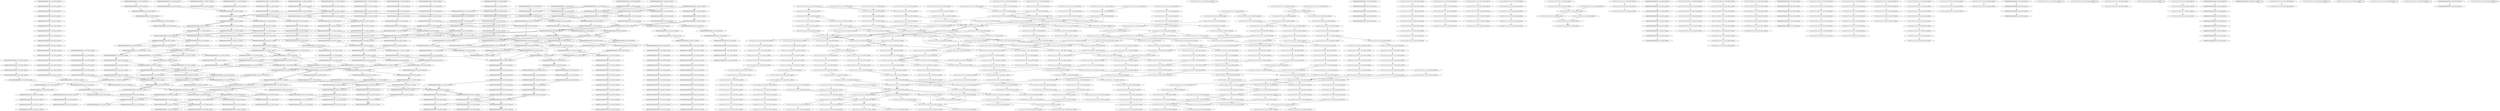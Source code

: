 digraph G {
    "00000100000000000000_11-30_COV:6_LEN:20" -> "00001000000000000000_12-31_COV:6_LEN:20";
    "11111111111111111111_8-28_COV:16_LEN:20" -> "11111111111111111111_10-29_COV:120_LEN:20";
    "00000000000000000000_14-34_COV:7_LEN:20" -> "00000000000000000000_15-35_COV:8_LEN:20";
    "11111101111111111101_10-29_COV:6_LEN:20" -> "11111011111111111011_11-30_COV:5_LEN:20";
    "11111111111111111111_14-34_COV:20_LEN:20" -> "11111111111111111111_15-35_COV:20_LEN:20";
    "00000000000000000000_7-27_COV:6_LEN:20" -> "00000000000000000000_8-28_COV:6_LEN:20";
    "00000000000000000000_1-21_COV:7_LEN:20" -> "00000000000000000000_2-22_COV:6_LEN:20";
    "00000000000000000000_21-41_COV:7_LEN:20" -> "00000000000000000000_22-42_COV:7_LEN:20";
    "00000000000000000000_13-33_COV:15_LEN:20" -> "00000000000000000000_14-34_COV:17_LEN:20";
    "11111111111111111111_4-24_COV:9_LEN:20" -> "11111111111111111111_5-25_COV:9_LEN:20";
    "11111111111111111111_5-25_COV:32_LEN:20" -> "11111111111111111111_6-26_COV:32_LEN:20";
    "00000000010000000000_9-28_COV:14_LEN:20" -> "00000000100000000000_10-29_COV:14_LEN:20";
    "00000000000001000000_5-24_COV:13_LEN:20" -> "00000000000010000000_6-25_COV:14_LEN:20";
    "11111101111111111111_5-24_COV:5_LEN:20" -> "11111101111111111111_5-24_COV:5_LEN:20";
    "00000000000000000000_4-24_COV:14_LEN:20" -> "00000000000000000000_5-25_COV:14_LEN:20";
    "00000000000000010000_8-27_COV:13_LEN:20" -> "00000000000000100000_9-28_COV:12_LEN:20";
    "00000000000000000000_18-39_COV:5_LEN:20" -> "00000000000000000000_19-40_COV:5_LEN:20";
    "11111111111111111111_4-24_COV:9_LEN:20" -> "11111111111111111111_5-25_COV:8_LEN:20";
    "00001000000000000000_3-22_COV:6_LEN:20" -> "00010000000000000000_4-23_COV:6_LEN:20";
    "11111111111111111111_2-22_COV:7_LEN:20" -> "11111111111111111111_3-23_COV:7_LEN:20";
    "11111111111111110111_11-31_COV:5_LEN:20" -> "11111111111111101111_12-32_COV:5_LEN:20";
    "11111111111111111111_9-29_COV:6_LEN:20" -> "11111111111111111111_10-30_COV:8_LEN:20";
    "11111111111111111111_13-34_COV:5_LEN:20" -> "11111111111111111111_14-35_COV:5_LEN:20";
    "11111110111111111111_21-40_COV:154_LEN:20" -> "11111101111111111111_22-41_COV:154_LEN:20";
    "10111111111110111111_15-34_COV:8_LEN:20" -> "01111111111101111111_16-35_COV:7_LEN:20";
    "00000000000000000000_17-37_COV:6_LEN:20" -> "00000000000000000000_18-38_COV:6_LEN:20";
    "00000000000010000000_11-30_COV:13_LEN:20" -> "00000000000100000000_12-31_COV:12_LEN:20";
    "11111111111111101111_12-32_COV:8_LEN:20" -> "11111111111111011111_13-33_COV:8_LEN:20";
    "00000000000000000000_6-26_COV:17_LEN:20" -> "00000000000000000000_7-27_COV:18_LEN:20";
    "00000000000000000000_4-23_COV:380_LEN:20" -> "00000000000000000000_5-24_COV:377_LEN:20";
    "00000000000000000000_4-23_COV:380_LEN:20" -> "00000000000000000000_5-25_COV:7_LEN:20";
    "00000000000000000100_12-31_COV:15_LEN:20" -> "00000000000000001000_13-32_COV:15_LEN:20";
    "00000000000000000000_18-38_COV:15_LEN:20" -> "00000000000000000000_19-39_COV:17_LEN:20";
    "11111111111111110111_17-36_COV:5_LEN:20" -> "11111111111111101111_18-37_COV:5_LEN:20";
    "11111111101111111111_12-31_COV:5_LEN:20" -> "11111111011111111111_13-32_COV:6_LEN:20";
    "11111111111111111110_8-28_COV:7_LEN:20" -> "11111111111111111101_9-29_COV:7_LEN:20";
    "11111111111111111111_3-23_COV:9_LEN:20" -> "11111111111111111111_4-24_COV:9_LEN:20";
    "11111111111111111111_6-26_COV:13_LEN:20" -> "11111111111111111111_7-27_COV:9_LEN:20";
    "00000000000000000000_15-35_COV:6_LEN:20" -> "00000000000000000000_16-36_COV:6_LEN:20";
    "11111111111011111111_16-36_COV:11_LEN:20" -> "11111111110111111111_17-37_COV:10_LEN:20";
    "11111111011111111111_21-40_COV:7_LEN:20" -> "11111110111111111111_22-41_COV:7_LEN:20";
    "11111111111110111111_15-34_COV:117_LEN:20" -> "11111111111101111111_16-35_COV:118_LEN:20";
    "00000000000000000000_21-41_COV:5_LEN:20" -> "00000000000000000000_22-42_COV:5_LEN:20";
    "11111110101111111111_18-38_COV:5_LEN:20" -> "11111101011111111111_19-39_COV:6_LEN:20";
    "00000000000000000000_6-26_COV:6_LEN:20" -> "00000000000000000000_7-27_COV:6_LEN:20";
    "11111111111111111110_5-24_COV:7_LEN:20" -> "11111111111111111101_6-25_COV:7_LEN:20";
    "11111111111111111111_9-29_COV:16_LEN:20" -> "11111111111111111111_10-30_COV:24_LEN:20";
    "11111111111111111111_3-23_COV:12_LEN:20" -> "11111111111111111111_4-24_COV:11_LEN:20";
    "01000000000000000000_15-34_COV:5_LEN:20" -> "10000000000000000000_16-35_COV:5_LEN:20";
    "00000000000000000000_14-33_COV:365_LEN:20" -> "00000000000000000000_15-34_COV:378_LEN:20";
    "00000000000000000000_14-33_COV:365_LEN:20" -> "00000000000000000000_15-35_COV:11_LEN:20";
    "11111111111111111111_1-21_COV:37_LEN:20" -> "11111111111111111111_2-22_COV:39_LEN:20";
    "11111111111111111111_5-26_COV:5_LEN:20" -> "11111111111111111111_6-27_COV:5_LEN:20";
    "11111111111111111111_15-35_COV:9_LEN:20" -> "11111111111111111111_16-36_COV:9_LEN:20";
    "11111111110111111111_21-40_COV:7_LEN:20" -> "11111111101111111111_22-41_COV:7_LEN:20";
    "11111111111111111111_12-32_COV:10_LEN:20" -> "11111111111111111111_13-33_COV:10_LEN:20";
    "00000000000000010000_14-33_COV:14_LEN:20" -> "00000000000000100000_15-34_COV:15_LEN:20";
    "00000000000000000000_10-30_COV:12_LEN:20" -> "00000000000000000000_11-31_COV:11_LEN:20";
    "11111111111111111011_10-29_COV:10_LEN:20" -> "11111111111111110111_11-30_COV:9_LEN:20";
    "11111111111111111111_8-29_COV:7_LEN:20" -> "11111111111111111111_9-30_COV:7_LEN:20";
    "00000000000000000000_3-23_COV:13_LEN:20" -> "00000000000000000000_4-24_COV:14_LEN:20";
    "11111111111111111111_10-30_COV:24_LEN:20" -> "11111111111111111111_11-31_COV:23_LEN:20";
    "00001000000000000000_19-38_COV:12_LEN:20" -> "00010000000000000000_20-39_COV:13_LEN:20";
    "00000000000000000000_2-22_COV:12_LEN:20" -> "00000000000000000000_3-23_COV:13_LEN:20";
    "00000000000000000000_19-39_COV:10_LEN:20" -> "00000000000000000000_20-40_COV:11_LEN:20";
    "00000000000000000000_10-30_COV:12_LEN:20" -> "00000000000000000000_11-31_COV:14_LEN:20";
    "11111111111111111101_9-29_COV:20_LEN:20" -> "11111111111111111011_10-30_COV:20_LEN:20";
    "00000000000000000000_13-33_COV:17_LEN:20" -> "00000000000000000000_14-34_COV:16_LEN:20";
    "11101111111111111111_21-40_COV:5_LEN:20" -> "11011111111111111111_22-41_COV:5_LEN:20";
    "11111111011111111111_20-39_COV:156_LEN:20" -> "11111110111111111111_21-40_COV:154_LEN:20";
    "11111111011111111111_20-39_COV:156_LEN:20" -> "11111110111111111111_21-41_COV:10_LEN:20";
    "00000000000000000000_21-41_COV:9_LEN:20" -> "00000000000000000000_22-42_COV:9_LEN:20";
    "00000000000000000000_5-24_COV:377_LEN:20" -> "00000000000000000000_6-25_COV:376_LEN:20";
    "00000000000000000000_5-24_COV:377_LEN:20" -> "00000000000000000000_6-26_COV:5_LEN:20";
    "00000000000000000000_5-25_COV:11_LEN:20" -> "00000000000000000000_6-26_COV:12_LEN:20";
    "00000000000000000000_9-29_COV:17_LEN:20" -> "00000000000000000000_10-30_COV:17_LEN:20";
    "00000010000000000000_17-36_COV:13_LEN:20" -> "00000100000000000000_18-37_COV:12_LEN:20";
    "00000000000000000000_10-30_COV:17_LEN:20" -> "00000000000000000000_11-31_COV:17_LEN:20";
    "11111111111111111111_11-31_COV:7_LEN:20" -> "11111111111111111111_12-32_COV:7_LEN:20";
    "00000000000000000000_10-30_COV:5_LEN:20" -> "00000000000000000000_11-31_COV:5_LEN:20";
    "00000000000000000000_18-38_COV:12_LEN:20" -> "00000000000000000000_20-40_COV:15_LEN:20";
    "00000000000000000000_18-38_COV:12_LEN:20" -> "00000000000000000001_20-39_COV:5_LEN:20";
    "00000000000000000000_18-38_COV:12_LEN:20" -> "00000000000000000000_20-39_COV:406_LEN:20";
    "00000000010000000000_14-33_COV:14_LEN:20" -> "00000000100000000000_15-34_COV:13_LEN:20";
    "00000000000000000000_7-27_COV:18_LEN:20" -> "00000000000000000000_8-28_COV:18_LEN:20";
    "11111111111111111111_6-26_COV:8_LEN:20" -> "11111111111111111111_7-27_COV:7_LEN:20";
    "00000000000000000000_2-22_COV:14_LEN:20" -> "00000000000000000000_3-23_COV:14_LEN:20";
    "11111111111111111111_4-25_COV:9_LEN:20" -> "11111111111111111111_5-26_COV:12_LEN:20";
    "11111111111111111111_12-31_COV:122_LEN:20" -> "11111111111111111111_13-32_COV:125_LEN:20";
    "11111111111111111110_7-28_COV:7_LEN:20" -> "11111111111111111101_8-29_COV:6_LEN:20";
    "00000000000000000000_4-24_COV:14_LEN:20" -> "00000000000000000000_5-25_COV:14_LEN:20";
    "11111111111111111111_16-36_COV:9_LEN:20" -> "11111111111111111111_18-37_COV:148_LEN:20";
    "11111111111111111111_16-36_COV:9_LEN:20" -> "11111111111111111111_18-39_COV:7_LEN:20";
    "11111111111111111111_1-22_COV:8_LEN:20" -> "11111111111111111111_2-23_COV:9_LEN:20";
    "00000000000000000000_1-21_COV:10_LEN:20" -> "00000000000000000000_2-22_COV:9_LEN:20";
    "11111111111011111111_10-29_COV:6_LEN:20" -> "11111111110111111111_11-30_COV:5_LEN:20";
    "11111111111111111111_21-41_COV:6_LEN:20" -> "11111111111111111111_22-42_COV:6_LEN:20";
    "00000000000000000000_16-36_COV:7_LEN:20" -> "00000000000000000000_17-37_COV:6_LEN:20";
    "11111111111111111011_10-30_COV:20_LEN:20" -> "11111111111111110111_11-31_COV:20_LEN:20";
    "11111111111111111111_4-25_COV:7_LEN:20" -> "11111111111111111111_5-26_COV:10_LEN:20";
    "11111111011111111111_19-39_COV:10_LEN:20" -> "11111110111111111111_20-40_COV:9_LEN:20";
    "01111111111111111111_11-30_COV:6_LEN:20" -> "11111111111111111111_12-31_COV:122_LEN:20";
    "01111111111111111111_11-30_COV:6_LEN:20" -> "11111111111111111110_12-31_COV:5_LEN:20";
    "00000000000000000000_19-39_COV:18_LEN:20" -> "00000000000000000000_21-40_COV:420_LEN:20";
    "00000000000000000000_19-39_COV:18_LEN:20" -> "00000000000000000000_21-41_COV:6_LEN:20";
    "00000000000000000000_2-22_COV:9_LEN:20" -> "00000000000000000000_3-23_COV:8_LEN:20";
    "00000000000000000000_1-21_COV:11_LEN:20" -> "00000000000000000000_2-22_COV:11_LEN:20";
    "00010000000000000000_7-26_COV:7_LEN:20" -> "00100000000000000000_8-27_COV:5_LEN:20";
    "00000100000000000000_6-25_COV:7_LEN:20" -> "00001000000000000000_7-26_COV:7_LEN:20";
    "00010000000000000000_13-32_COV:5_LEN:20" -> "00100000000000000000_14-33_COV:5_LEN:20";
    "11111101111011111111_22-41_COV:7_LEN:20" -> "11111011110111111111_23-42_COV:7_LEN:20";
    "00000000000000000000_3-23_COV:8_LEN:20" -> "00000000000000000000_4-24_COV:9_LEN:20";
    "00000000000000100000_8-27_COV:6_LEN:20" -> "00000000000001000000_9-28_COV:5_LEN:20";
    "00000000000000000000_8-28_COV:14_LEN:20" -> "00000000000000000000_9-29_COV:12_LEN:20";
    "01000000000000000000_17-36_COV:15_LEN:20" -> "10000000000000000000_18-37_COV:14_LEN:20";
    "00000000000000000000_8-28_COV:13_LEN:20" -> "00000000000000000000_9-29_COV:13_LEN:20";
    "11111111111111111111_13-33_COV:21_LEN:20" -> "11111111111111111111_14-34_COV:20_LEN:20";
    "00000000000000000000_15-35_COV:16_LEN:20" -> "00000000000000000000_16-36_COV:16_LEN:20";
    "00000000000000000000_16-36_COV:17_LEN:20" -> "00000000000000000000_17-37_COV:15_LEN:20";
    "11111111011111111111_19-39_COV:8_LEN:20" -> "11111110111111111111_20-40_COV:8_LEN:20";
    "00000000000000000000_2-22_COV:15_LEN:20" -> "00000000000000000000_3-23_COV:14_LEN:20";
    "00000000000000000000_15-34_COV:378_LEN:20" -> "00000000000000000000_16-35_COV:376_LEN:20";
    "00000000000000000000_5-25_COV:7_LEN:20" -> "00000000000000000000_6-26_COV:6_LEN:20";
    "00000000000000000000_12-32_COV:5_LEN:20" -> "00000000000000000000_13-33_COV:5_LEN:20";
    "00000000000000000000_4-24_COV:7_LEN:20" -> "00000000000000000000_5-25_COV:7_LEN:20";
    "00000000000000000000_7-27_COV:8_LEN:20" -> "00000000000000000000_8-28_COV:6_LEN:20";
    "11111111111111111011_11-30_COV:115_LEN:20" -> "11111111111111110111_12-31_COV:120_LEN:20";
    "00000000000000000000_20-40_COV:14_LEN:20" -> "00000000000000000000_21-41_COV:11_LEN:20";
    "11111111111111111111_21-41_COV:14_LEN:20" -> "11111111111111111111_22-42_COV:16_LEN:20";
    "11111111111111111111_20-39_COV:163_LEN:20" -> "11111111111111111111_21-40_COV:153_LEN:20";
    "11111111111111111111_20-39_COV:163_LEN:20" -> "11111111111111111111_21-41_COV:10_LEN:20";
    "00000000000000000000_14-34_COV:9_LEN:20" -> "00000000000000000000_15-35_COV:11_LEN:20";
    "00000000000000000000_1-21_COV:12_LEN:20" -> "00000000000000000000_2-22_COV:12_LEN:20";
    "00000000000000000000_9-29_COV:13_LEN:20" -> "00000000000000000000_10-30_COV:15_LEN:20";
    "11111111111111111111_5-25_COV:11_LEN:20" -> "11111111111111111111_6-26_COV:11_LEN:20";
    "11111111111110011111_15-34_COV:7_LEN:20" -> "11111111111100111111_16-35_COV:9_LEN:20";
    "00000000000000000000_11-31_COV:11_LEN:20" -> "00000000000000000000_12-32_COV:11_LEN:20";
    "11111111001111111111_20-39_COV:7_LEN:20" -> "11111110011111111111_21-40_COV:8_LEN:20";
    "11111111111111111111_11-31_COV:11_LEN:20" -> "11111111111111111111_12-32_COV:10_LEN:20";
    "11111111111111111111_11-31_COV:5_LEN:20" -> "11111111111111111111_12-32_COV:5_LEN:20";
    "00000000000000000000_20-40_COV:10_LEN:20" -> "00000000000000000000_21-41_COV:11_LEN:20";
    "00000000000000000000_22-41_COV:399_LEN:20" -> "00000000000000000000_23-42_COV:397_LEN:20";
    "00000000000000000000_22-41_COV:399_LEN:20" -> "00000000000000000001_23-42_COV:6_LEN:20";
    "11111111111111101111_12-32_COV:21_LEN:20" -> "11111111111111011111_13-33_COV:21_LEN:20";
    "00000001000000000000_4-23_COV:8_LEN:20" -> "00000010000000000000_5-24_COV:8_LEN:20";
    "11111111111111111111_17-37_COV:5_LEN:20" -> "11111111111111111111_18-38_COV:5_LEN:20";
    "10000000000000000000_16-35_COV:5_LEN:20" -> "00000000000000000001_17-36_COV:12_LEN:20";
    "10000000000000000000_16-35_COV:5_LEN:20" -> "00000000000000000000_17-36_COV:377_LEN:20";
    "00000010000000000000_8-27_COV:5_LEN:20" -> "00000100000000000000_9-28_COV:6_LEN:20";
    "11111110101111111111_21-40_COV:7_LEN:20" -> "11111101011111111111_22-41_COV:7_LEN:20";
    "10111111111111111111_20-39_COV:6_LEN:20" -> "01111111111111111111_21-40_COV:6_LEN:20";
    "00000000000000000000_11-31_COV:16_LEN:20" -> "00000000000000000000_13-32_COV:357_LEN:20";
    "00000000000000000000_7-27_COV:16_LEN:20" -> "00000000000000000000_8-28_COV:15_LEN:20";
    "11111111111111111111_3-24_COV:5_LEN:20" -> "11111111111111111111_4-25_COV:5_LEN:20";
    "11111111111111111100_10-29_COV:6_LEN:20" -> "11111111111111111001_11-30_COV:5_LEN:20";
    "00000000000000000000_14-34_COV:5_LEN:20" -> "00000000000000000000_15-35_COV:5_LEN:20";
    "00000000000000000000_17-37_COV:9_LEN:20" -> "00000000000000000000_18-38_COV:10_LEN:20";
    "11111111111111111111_17-37_COV:8_LEN:20" -> "11111111111111111111_18-38_COV:8_LEN:20";
    "00000000000000000010_3-22_COV:5_LEN:20" -> "00000000000000000100_4-23_COV:5_LEN:20";
    "11111111111111111111_5-25_COV:8_LEN:20" -> "11111111111111111111_6-26_COV:8_LEN:20";
    "00000000000000000000_1-21_COV:7_LEN:20" -> "00000000000000000000_2-22_COV:7_LEN:20";
    "00000000000000000000_17-37_COV:6_LEN:20" -> "00000000000000000000_18-38_COV:6_LEN:20";
    "00010000000000000000_4-23_COV:6_LEN:20" -> "00100000000000000000_5-24_COV:6_LEN:20";
    "11111111111111111100_9-28_COV:17_LEN:20" -> "11111111111111111001_10-29_COV:15_LEN:20";
    "00000000000000000000_19-39_COV:9_LEN:20" -> "00000000000000000000_20-40_COV:10_LEN:20";
    "00000000001000000000_12-31_COV:5_LEN:20" -> "00000000010000000000_13-32_COV:5_LEN:20";
    "11111111111111111111_10-29_COV:120_LEN:20" -> "11111111111111111111_11-30_COV:123_LEN:20";
    "11111111111111111111_7-27_COV:9_LEN:20" -> "11111111111111111110_8-28_COV:5_LEN:20";
    "11111111110111111111_6-25_COV:6_LEN:20" -> "11111111101111111111_7-26_COV:6_LEN:20";
    "11111111110011111111_17-36_COV:17_LEN:20" -> "11111111100111111111_18-37_COV:14_LEN:20";
    "00000000000000000000_8-28_COV:6_LEN:20" -> "00000000000000000000_9-29_COV:6_LEN:20";
    "11111011111111111111_5-24_COV:6_LEN:20" -> "11110111111111111111_6-25_COV:6_LEN:20";
    "11111101011111111111_19-39_COV:6_LEN:20" -> "11111010111111111111_20-40_COV:5_LEN:20";
    "00000000000000000000_5-25_COV:14_LEN:20" -> "00000000000000000000_6-26_COV:15_LEN:20";
    "00100000000000000000_19-38_COV:5_LEN:20" -> "01000000000000000000_20-39_COV:5_LEN:20";
    "11111111111111111111_18-37_COV:148_LEN:20" -> "11111111111111111111_19-38_COV:167_LEN:20";
    "00000000000000000000_12-32_COV:11_LEN:20" -> "00000000000000000000_13-33_COV:10_LEN:20";
    "00000000000000000000_15-35_COV:12_LEN:20" -> "00000000000000000000_16-36_COV:12_LEN:20";
    "00000000100000000000_10-29_COV:14_LEN:20" -> "00000001000000000000_11-30_COV:14_LEN:20";
    "00000000000000000000_17-37_COV:12_LEN:20" -> "00000000000000000000_18-38_COV:12_LEN:20";
    "11111111111111111111_19-40_COV:10_LEN:20" -> "11111111111111111111_20-41_COV:10_LEN:20";
    "00000000000000000000_4-24_COV:14_LEN:20" -> "00000000000000000000_5-25_COV:14_LEN:20";
    "01111111111111111111_21-40_COV:6_LEN:20" -> "11111111111111111111_22-41_COV:157_LEN:20";
    "11111111111111111111_9-30_COV:7_LEN:20" -> "11111111111111111111_10-31_COV:8_LEN:20";
    "00000000001000000000_17-36_COV:9_LEN:20" -> "00000000010000000000_18-37_COV:10_LEN:20";
    "11111111111111101111_11-32_COV:5_LEN:20" -> "11111111111111011111_12-33_COV:5_LEN:20";
    "00000000000000000000_17-37_COV:15_LEN:20" -> "00000000000000000000_18-38_COV:15_LEN:20";
    "00000000000000000000_17-37_COV:15_LEN:20" -> "00000000000000000000_18-38_COV:15_LEN:20";
    "11111111111111111111_2-22_COV:13_LEN:20" -> "11111111111111111111_3-23_COV:14_LEN:20";
    "00000000000000000000_20-40_COV:7_LEN:20" -> "00000000000000000000_21-41_COV:7_LEN:20";
    "10111111111111111111_2-21_COV:9_LEN:20" -> "01111111111111111111_3-22_COV:8_LEN:20";
    "00000000000000000000_8-28_COV:8_LEN:20" -> "00000000000000000000_9-29_COV:7_LEN:20";
    "00000000000000000000_1-21_COV:17_LEN:20" -> "00000000000000000000_2-22_COV:17_LEN:20";
    "11111100111111111111_22-41_COV:8_LEN:20" -> "11111001111111111111_23-42_COV:9_LEN:20";
    "11111111111110111111_14-33_COV:13_LEN:20" -> "11111111111101111111_15-34_COV:12_LEN:20";
    "11111111111111111111_9-29_COV:8_LEN:20" -> "11111111111111111111_10-30_COV:9_LEN:20";
    "11111111011111111111_20-40_COV:6_LEN:20" -> "11111110111111111111_21-41_COV:6_LEN:20";
    "00000000000000000000_10-30_COV:6_LEN:20" -> "00000000000000000000_11-31_COV:6_LEN:20";
    "01111111111111111111_3-22_COV:8_LEN:20" -> "11111111111111111111_4-24_COV:5_LEN:20";
    "01111111111111111111_3-22_COV:8_LEN:20" -> "11111111111111111111_4-23_COV:245_LEN:20";
    "11111111111111111111_4-24_COV:38_LEN:20" -> "11111111111111111111_5-25_COV:41_LEN:20";
    "00100000000000000000_16-35_COV:15_LEN:20" -> "01000000000000000000_17-36_COV:15_LEN:20";
    "00000000000000000000_4-24_COV:14_LEN:20" -> "00000000000000000000_5-25_COV:16_LEN:20";
    "11111111111111111111_5-25_COV:8_LEN:20" -> "11111111111111111111_6-26_COV:8_LEN:20";
    "00000000010000000000_5-24_COV:5_LEN:20" -> "00000000100000000000_6-25_COV:5_LEN:20";
    "00000000000000000000_16-36_COV:16_LEN:20" -> "00000000000000000000_17-37_COV:16_LEN:20";
    "11111111111111111111_3-23_COV:9_LEN:20" -> "11111111111111111111_4-24_COV:9_LEN:20";
    "00000000000000000010_21-40_COV:5_LEN:20" -> "00000000000000000100_22-41_COV:5_LEN:20";
    "11111111101111111111_20-39_COV:6_LEN:20" -> "11111111011111111111_21-40_COV:7_LEN:20";
    "00000000000000000000_4-24_COV:9_LEN:20" -> "00000000000000000000_5-25_COV:9_LEN:20";
    "11111111111011111111_5-24_COV:7_LEN:20" -> "11111111110111111111_6-25_COV:6_LEN:20";
    "00100000000000000000_3-22_COV:8_LEN:20" -> "01000000000000000000_4-23_COV:7_LEN:20";
    "00000001000000000000_22-41_COV:16_LEN:20" -> "00000010000000000000_23-42_COV:16_LEN:20";
    "11111111111011111111_18-37_COV:5_LEN:20" -> "11111111110111111111_19-38_COV:6_LEN:20";
    "11111111111111111111_14-34_COV:8_LEN:20" -> "11111111111111111111_15-35_COV:9_LEN:20";
    "00000000000000000000_8-28_COV:13_LEN:20" -> "00000000000000000000_9-29_COV:14_LEN:20";
    "00000000000000000000_15-35_COV:12_LEN:20" -> "00000000000000000000_16-36_COV:12_LEN:20";
    "11111111111111111111_4-24_COV:17_LEN:20" -> "11111111111111111111_5-25_COV:16_LEN:20";
    "11111111111111111111_17-37_COV:5_LEN:20" -> "11111111111111111111_18-38_COV:5_LEN:20";
    "11111111110111111111_18-37_COV:136_LEN:20" -> "11111111101111111111_19-38_COV:150_LEN:20";
    "11111111111111111111_17-37_COV:13_LEN:20" -> "11111111111111111111_19-38_COV:167_LEN:20";
    "00000000000000000000_15-35_COV:11_LEN:20" -> "00000000000000000000_16-36_COV:11_LEN:20";
    "11111111111111111111_17-37_COV:6_LEN:20" -> "11111111111111111111_18-38_COV:7_LEN:20";
    "11111111111111111111_19-39_COV:9_LEN:20" -> "11111111111111111111_20-40_COV:10_LEN:20";
    "00000000000000000000_12-32_COV:18_LEN:20" -> "00000000000000000000_13-33_COV:17_LEN:20";
    "11111111111111111111_21-41_COV:10_LEN:20" -> "11111111111111111111_22-42_COV:10_LEN:20";
    "11111110111111111111_18-38_COV:6_LEN:20" -> "11111101111111111111_19-39_COV:6_LEN:20";
    "11111111111111111011_8-28_COV:6_LEN:20" -> "11111111111111110111_9-29_COV:6_LEN:20";
    "00000000000000000000_5-25_COV:9_LEN:20" -> "00000000000000000000_7-27_COV:15_LEN:20";
    "00000000000000000000_5-25_COV:9_LEN:20" -> "00000000000000000000_7-26_COV:370_LEN:20";
    "00010000000000000000_8-27_COV:7_LEN:20" -> "00100000000000000000_9-28_COV:8_LEN:20";
    "00000000000000000000_16-36_COV:15_LEN:20" -> "00000000000000000000_17-37_COV:16_LEN:20";
    "11111101111111111111_7-26_COV:12_LEN:20" -> "11111011111111111111_8-27_COV:9_LEN:20";
    "00010000000000000000_15-34_COV:15_LEN:20" -> "00100000000000000000_16-35_COV:15_LEN:20";
    "01000000000000000000_6-25_COV:6_LEN:20" -> "10000000000000000000_7-26_COV:5_LEN:20";
    "00000000000000000000_18-38_COV:6_LEN:20" -> "00000000000000000000_19-39_COV:6_LEN:20";
    "00000000000000000000_11-31_COV:14_LEN:20" -> "00000000000000000000_12-32_COV:14_LEN:20";
    "00000000000000000000_18-38_COV:16_LEN:20" -> "00000000000000000000_19-39_COV:18_LEN:20";
    "11110111111111111111_21-41_COV:7_LEN:20" -> "11101111111111111111_22-42_COV:7_LEN:20";
    "00000000000000000000_8-28_COV:12_LEN:20" -> "00000000000000000000_9-29_COV:10_LEN:20";
    "11110111111111111111_17-36_COV:6_LEN:20" -> "11101111111111111111_18-37_COV:7_LEN:20";
    "00000000000000000000_3-23_COV:7_LEN:20" -> "00000000000000000000_4-24_COV:7_LEN:20";
    "00000000000000000000_5-25_COV:14_LEN:20" -> "00000000000000000000_6-26_COV:13_LEN:20";
    "11111111111111111111_5-26_COV:5_LEN:20" -> "11111111111111111111_6-27_COV:5_LEN:20";
    "00000000000000010000_7-26_COV:6_LEN:20" -> "00000000000000100000_8-27_COV:6_LEN:20";
    "11111111011111111111_20-40_COV:5_LEN:20" -> "11111110111111111111_21-41_COV:5_LEN:20";
    "00000000000000000000_2-21_COV:385_LEN:20" -> "00000000000000000000_3-22_COV:399_LEN:20";
    "00000000000000000000_2-21_COV:385_LEN:20" -> "00000000000000000001_3-22_COV:5_LEN:20";
    "11111111111111111111_2-22_COV:9_LEN:20" -> "11111111111111111111_3-23_COV:9_LEN:20";
    "00000000000000000000_11-31_COV:12_LEN:20" -> "00000000000000000000_12-32_COV:12_LEN:20";
    "00000000000000000000_16-36_COV:12_LEN:20" -> "00000000000000000000_17-37_COV:12_LEN:20";
    "11111111111111111110_8-28_COV:5_LEN:20" -> "11111111111111111101_9-29_COV:5_LEN:20";
    "00000000000000001000_11-30_COV:8_LEN:20" -> "00000000000000010000_12-31_COV:8_LEN:20";
    "00000000000000000010_4-23_COV:5_LEN:20" -> "00000000000000000100_5-24_COV:5_LEN:20";
    "11111111111111111111_20-40_COV:14_LEN:20" -> "11111111111111111111_21-41_COV:14_LEN:20";
    "00000000100000000000_6-25_COV:5_LEN:20" -> "00000001000000000000_7-26_COV:5_LEN:20";
    "00000000000000000000_19-39_COV:7_LEN:20" -> "00000000000000000000_20-40_COV:7_LEN:20";
    "00000000000000000000_11-31_COV:14_LEN:20" -> "00000000000000000000_12-32_COV:13_LEN:20";
    "00001000000000000000_7-26_COV:7_LEN:20" -> "00010000000000000000_8-27_COV:7_LEN:20";
    "00000001000000000000_7-26_COV:5_LEN:20" -> "00000010000000000000_8-27_COV:5_LEN:20";
    "00000000000000000000_17-37_COV:7_LEN:20" -> "00000000000000000000_18-38_COV:8_LEN:20";
    "00000001000000000000_14-33_COV:5_LEN:20" -> "00000010000000000000_15-34_COV:5_LEN:20";
    "00000000000000000000_9-29_COV:6_LEN:20" -> "00000000000000000000_10-30_COV:6_LEN:20";
    "00000000000000100000_22-41_COV:11_LEN:20" -> "00000000000001000000_23-42_COV:11_LEN:20";
    "00000000000000000000_9-29_COV:12_LEN:20" -> "00000000000000000000_10-30_COV:12_LEN:20";
    "00010000000000000000_2-21_COV:8_LEN:20" -> "00100000000000000000_3-22_COV:8_LEN:20";
    "00000000000000000000_6-26_COV:6_LEN:20" -> "00000000000000000000_7-27_COV:6_LEN:20";
    "11111111111111111111_1-21_COV:8_LEN:20" -> "11111111111111111111_2-22_COV:9_LEN:20";
    "11111111111111111111_8-27_COV:201_LEN:20" -> "11111111111111111111_9-28_COV:104_LEN:20";
    "11111111111111111111_8-27_COV:201_LEN:20" -> "11111111111111111111_9-29_COV:8_LEN:20";
    "11111111111111111111_8-27_COV:201_LEN:20" -> "11111111111111111110_9-28_COV:100_LEN:20";
    "00000000000000000000_18-38_COV:15_LEN:20" -> "00000000000000000000_19-39_COV:13_LEN:20";
    "10000000000000000000_21-40_COV:6_LEN:20" -> "00000000000000000000_22-41_COV:399_LEN:20";
    "10000000000000000000_21-40_COV:6_LEN:20" -> "00000000000000000000_22-42_COV:27_LEN:20";
    "11111111111111111111_6-27_COV:13_LEN:20" -> "11111111111111111110_7-28_COV:7_LEN:20";
    "11111111111111111111_6-27_COV:13_LEN:20" -> "11111111111111111111_7-28_COV:6_LEN:20";
    "00000000000000000000_12-32_COV:13_LEN:20" -> "00000000000000000000_13-33_COV:13_LEN:20";
    "00000000000000000000_3-23_COV:10_LEN:20" -> "00000000000000000000_4-24_COV:11_LEN:20";
    "00000000100000000000_15-34_COV:13_LEN:20" -> "00000001000000000000_16-35_COV:13_LEN:20";
    "11111111111111111111_6-26_COV:15_LEN:20" -> "11111111111111111111_7-27_COV:11_LEN:20";
    "11111111111111111111_6-26_COV:15_LEN:20" -> "11111111111111111110_7-27_COV:5_LEN:20";
    "00000001000000000000_20-39_COV:13_LEN:20" -> "00000010000000000000_21-40_COV:14_LEN:20";
    "11111111111111111111_5-25_COV:8_LEN:20" -> "11111111111111111111_6-26_COV:7_LEN:20";
    "00000000000000000000_7-27_COV:6_LEN:20" -> "00000000000000000000_8-28_COV:5_LEN:20";
    "00000000000000000000_15-35_COV:10_LEN:20" -> "00000000000000000000_16-36_COV:11_LEN:20";
    "11111111111111111111_13-33_COV:8_LEN:20" -> "11111111111111111111_14-34_COV:7_LEN:20";
    "11111111111111111111_6-26_COV:32_LEN:20" -> "11111111111111111111_7-27_COV:29_LEN:20";
    "11111111111100111111_15-34_COV:16_LEN:20" -> "11111111111001111111_16-35_COV:16_LEN:20";
    "11111111111101111111_16-36_COV:7_LEN:20" -> "11111111111011111111_17-37_COV:7_LEN:20";
    "11111110111101111111_21-40_COV:7_LEN:20" -> "11111101111011111111_22-41_COV:7_LEN:20";
    "11111111111111111111_1-21_COV:14_LEN:20" -> "11111111111111111111_2-22_COV:14_LEN:20";
    "11111111111111111111_5-25_COV:9_LEN:20" -> "11111111111111111111_7-27_COV:9_LEN:20";
    "11111111111111111111_5-25_COV:9_LEN:20" -> "11111111111111111111_7-26_COV:219_LEN:20";
    "00000000000010000000_17-36_COV:15_LEN:20" -> "00000000000100000000_18-37_COV:14_LEN:20";
    "11111111111111111111_17-37_COV:8_LEN:20" -> "11111111111111111111_18-38_COV:8_LEN:20";
    "11111111111111111111_11-31_COV:11_LEN:20" -> "11111111111111111111_12-32_COV:10_LEN:20";
    "11111111111111101111_12-32_COV:9_LEN:20" -> "11111111111111011111_13-33_COV:9_LEN:20";
    "11111010111111111111_20-40_COV:5_LEN:20" -> "11110101111111111111_21-41_COV:5_LEN:20";
    "00001000000000000000_12-31_COV:6_LEN:20" -> "00010000000000000000_13-32_COV:5_LEN:20";
    "00000000000000100000_15-34_COV:15_LEN:20" -> "00000000000001000000_16-35_COV:15_LEN:20";
    "11111111111111101111_12-32_COV:5_LEN:20" -> "11111111111111011111_14-33_COV:116_LEN:20";
    "11111111111111111111_7-27_COV:7_LEN:20" -> "11111111111111111111_8-28_COV:5_LEN:20";
    "11111111111111011111_14-33_COV:116_LEN:20" -> "11111111111110111111_15-34_COV:117_LEN:20";
    "11111111111111111110_6-25_COV:15_LEN:20" -> "11111111111111111101_7-26_COV:6_LEN:20";
    "11111111111111111110_6-25_COV:15_LEN:20" -> "11111111111111111101_7-27_COV:6_LEN:20";
    "00000000000000000000_19-39_COV:12_LEN:20" -> "00000000000000000000_20-40_COV:14_LEN:20";
    "00000000000000000000_16-36_COV:11_LEN:20" -> "00000000000000000000_17-37_COV:11_LEN:20";
    "00000000000000000000_5-25_COV:14_LEN:20" -> "00000000000000000000_6-26_COV:15_LEN:20";
    "11111111111111111111_19-39_COV:9_LEN:20" -> "11111111111111111111_20-40_COV:7_LEN:20";
    "00000000000100000000_16-35_COV:8_LEN:20" -> "00000000001000000000_17-36_COV:9_LEN:20";
    "11111111101111111111_19-38_COV:150_LEN:20" -> "11111111011111111111_20-39_COV:156_LEN:20";
    "00000000000000000000_21-41_COV:5_LEN:20" -> "00000000000000000000_22-42_COV:5_LEN:20";
    "00000000001000000000_1-20_COV:8_LEN:20" -> "00000000010000000000_2-21_COV:8_LEN:20";
    "00000000000000000000_2-22_COV:7_LEN:20" -> "00000000000000000000_3-23_COV:7_LEN:20";
    "11111111101011111111_19-38_COV:7_LEN:20" -> "11111111010111111111_20-39_COV:7_LEN:20";
    "00000000001000000000_4-23_COV:5_LEN:20" -> "00000000010000000000_5-24_COV:5_LEN:20";
    "00000000000000000000_4-24_COV:14_LEN:20" -> "00000000000000000000_5-25_COV:14_LEN:20";
    "11111111111111111111_20-40_COV:7_LEN:20" -> "11111111111111111111_21-41_COV:6_LEN:20";
    "11111111111111111111_6-26_COV:7_LEN:20" -> "11111111111111111111_7-27_COV:7_LEN:20";
    "11111111111110111111_20-39_COV:6_LEN:20" -> "11111111111101111111_21-40_COV:7_LEN:20";
    "10000000000000000000_14-33_COV:5_LEN:20" -> "00000000000000000000_15-34_COV:378_LEN:20";
    "10000000000000000000_14-33_COV:5_LEN:20" -> "00000000000000000000_15-35_COV:11_LEN:20";
    "00000000000000000100_1-20_COV:13_LEN:20" -> "00000000000000001000_2-21_COV:14_LEN:20";
    "00000000000000000001_17-36_COV:12_LEN:20" -> "00000000000000000010_18-37_COV:12_LEN:20";
    "11111110111111111111_6-25_COV:11_LEN:20" -> "11111101111111111111_7-26_COV:12_LEN:20";
    "11111111110111111111_18-39_COV:10_LEN:20" -> "11111111101111111111_19-40_COV:10_LEN:20";
    "11111111111111111111_18-38_COV:8_LEN:20" -> "11111111111111111111_19-39_COV:8_LEN:20";
    "11111111111111111111_3-24_COV:5_LEN:20" -> "11111111111111111111_4-25_COV:6_LEN:20";
    "11111111111111111111_7-27_COV:9_LEN:20" -> "11111111111111111110_8-28_COV:5_LEN:20";
    "11111111111111111111_20-40_COV:10_LEN:20" -> "11111111111111111111_21-41_COV:10_LEN:20";
    "11111111111111111111_20-40_COV:7_LEN:20" -> "11111111111111111111_21-41_COV:7_LEN:20";
    "00000000000000010000_12-31_COV:8_LEN:20" -> "00000000000000100000_13-32_COV:8_LEN:20";
    "11111111111110111111_14-34_COV:5_LEN:20" -> "11111111111101111111_15-35_COV:5_LEN:20";
    "00000000000000000000_13-33_COV:5_LEN:20" -> "00000000000000000000_14-34_COV:5_LEN:20";
    "11111111101111111111_19-39_COV:7_LEN:20" -> "11111111011111111111_20-40_COV:6_LEN:20";
    "11111111111011111111_17-37_COV:7_LEN:20" -> "11111111110111111111_18-38_COV:8_LEN:20";
    "00000000000000000000_19-39_COV:7_LEN:20" -> "00000000000000000000_20-40_COV:8_LEN:20";
    "00000000000000000000_2-22_COV:10_LEN:20" -> "00000000000000000000_3-23_COV:9_LEN:20";
    "00000000000000000000_9-29_COV:10_LEN:20" -> "00000000000000000000_10-30_COV:10_LEN:20";
    "11111111111101111111_1-20_COV:13_LEN:20" -> "11111111111011111111_2-21_COV:13_LEN:20";
    "11111111111111111111_6-26_COV:8_LEN:20" -> "11111111111111111111_7-27_COV:5_LEN:20";
    "00000000000000000010_9-28_COV:8_LEN:20" -> "00000000000000000100_10-29_COV:8_LEN:20";
    "00000000000000000001_8-27_COV:7_LEN:20" -> "00000000000000000010_9-28_COV:8_LEN:20";
    "00000000000000000000_17-37_COV:10_LEN:20" -> "00000000000000000000_18-38_COV:9_LEN:20";
    "00000000000000000000_18-37_COV:389_LEN:20" -> "00000000000000000000_19-38_COV:411_LEN:20";
    "11111111111011111111_2-21_COV:13_LEN:20" -> "11111111110111111111_3-22_COV:13_LEN:20";
    "11111111111111101111_10-30_COV:6_LEN:20" -> "11111111111111011111_11-31_COV:6_LEN:20";
    "11111111111111111111_19-39_COV:8_LEN:20" -> "11111111111111111111_20-40_COV:5_LEN:20";
    "00000000000100000000_3-22_COV:5_LEN:20" -> "00000000001000000000_4-23_COV:5_LEN:20";
    "00000000000000000000_13-33_COV:6_LEN:20" -> "00000000000000000000_14-34_COV:6_LEN:20";
    "00000000000000000000_4-24_COV:6_LEN:20" -> "00000000000000000000_5-25_COV:5_LEN:20";
    "00000001000000000000_16-35_COV:13_LEN:20" -> "00000010000000000000_17-36_COV:13_LEN:20";
    "11111111101111111111_18-38_COV:8_LEN:20" -> "11111111011111111111_19-39_COV:10_LEN:20";
    "11111111111111110111_12-31_COV:120_LEN:20" -> "11111111111111101111_13-32_COV:114_LEN:20";
    "11111111111111110111_12-31_COV:120_LEN:20" -> "11111111111111101111_13-33_COV:7_LEN:20";
    "11111111111111111111_12-33_COV:8_LEN:20" -> "11111111111111111111_13-34_COV:8_LEN:20";
    "00000000000000000000_3-23_COV:12_LEN:20" -> "00000000000000000000_4-24_COV:12_LEN:20";
    "11111111011111111111_2-21_COV:6_LEN:20" -> "11111110111111111111_3-22_COV:6_LEN:20";
    "01000000000000000000_13-32_COV:5_LEN:20" -> "10000000000000000000_14-33_COV:5_LEN:20";
    "11111111111101111111_21-40_COV:7_LEN:20" -> "11111111111011111111_22-41_COV:6_LEN:20";
    "00000000000000000000_3-23_COV:7_LEN:20" -> "00000000000000000000_4-24_COV:7_LEN:20";
    "00000000000000000000_17-37_COV:15_LEN:20" -> "00000000000000000000_19-38_COV:411_LEN:20";
    "00000000100000000000_19-38_COV:11_LEN:20" -> "00000001000000000000_20-39_COV:13_LEN:20";
    "11111111111111111111_20-41_COV:10_LEN:20" -> "11111111111111111111_21-42_COV:10_LEN:20";
    "00010000000000000000_20-39_COV:13_LEN:20" -> "00100000000000000000_21-40_COV:13_LEN:20";
    "00001000000000000000_14-33_COV:15_LEN:20" -> "00010000000000000000_15-34_COV:15_LEN:20";
    "00000000000000000000_8-28_COV:18_LEN:20" -> "00000000000000000000_9-29_COV:17_LEN:20";
    "11111111111110111111_12-32_COV:6_LEN:20" -> "11111111111101111111_13-33_COV:5_LEN:20";
    "11111111111111011111_13-33_COV:21_LEN:20" -> "11111111111110111111_14-34_COV:23_LEN:20";
    "00000000000000000000_16-36_COV:14_LEN:20" -> "00000000000000000000_17-37_COV:15_LEN:20";
    "00000000000000000000_21-41_COV:11_LEN:20" -> "00000000000000000000_22-42_COV:11_LEN:20";
    "11111111111111111111_16-36_COV:14_LEN:20" -> "11111111111111111111_17-37_COV:13_LEN:20";
    "00000000000000000000_5-25_COV:8_LEN:20" -> "00000000000000000000_6-26_COV:8_LEN:20";
    "11111111111110011111_14-33_COV:17_LEN:20" -> "11111111111100111111_15-34_COV:16_LEN:20";
    "11111111111111111111_21-41_COV:7_LEN:20" -> "11111111111111111111_22-42_COV:7_LEN:20";
    "00000000100000000000_13-32_COV:5_LEN:20" -> "00000001000000000000_14-33_COV:5_LEN:20";
    "11111111111111011111_17-36_COV:11_LEN:20" -> "11111111111110111111_18-37_COV:10_LEN:20";
    "11111111111111111111_7-27_COV:14_LEN:20" -> "11111111111111111110_8-28_COV:7_LEN:20";
    "11111111111111111111_7-27_COV:14_LEN:20" -> "11111111111111111111_8-28_COV:8_LEN:20";
    "11111111111111111111_7-26_COV:219_LEN:20" -> "11111111111111111111_8-27_COV:201_LEN:20";
    "11111111111111111111_7-26_COV:219_LEN:20" -> "11111111111111111110_8-27_COV:22_LEN:20";
    "00000000000000000001_4-23_COV:12_LEN:20" -> "00000000000000000010_5-24_COV:12_LEN:20";
    "00000000000000000000_2-22_COV:5_LEN:20" -> "00000000000000000000_3-23_COV:5_LEN:20";
    "00000000000000000000_9-28_COV:349_LEN:20" -> "00000000000000000000_10-30_COV:9_LEN:20";
    "00000000000000000000_9-28_COV:349_LEN:20" -> "00000000000000000001_10-29_COV:15_LEN:20";
    "00000000000000000000_9-28_COV:349_LEN:20" -> "00000000000000000000_10-29_COV:331_LEN:20";
    "00000000001000000000_19-38_COV:16_LEN:20" -> "00000000010000000000_20-39_COV:15_LEN:20";
    "11111111111111101111_4-23_COV:5_LEN:20" -> "11111111111111011111_5-24_COV:5_LEN:20";
    "11111111111111111101_15-34_COV:5_LEN:20" -> "11111111111111111011_16-35_COV:5_LEN:20";
    "11111101011111111111_22-41_COV:7_LEN:20" -> "11111010111111111111_23-42_COV:7_LEN:20";
    "00000000000000000000_13-32_COV:357_LEN:20" -> "00000000000000000000_14-33_COV:365_LEN:20";
    "00000000000000000000_13-32_COV:357_LEN:20" -> "00000000000000000000_14-34_COV:12_LEN:20";
    "00000000000000000000_18-38_COV:10_LEN:20" -> "00000000000000000000_19-39_COV:9_LEN:20";
    "00000000000010000000_6-25_COV:14_LEN:20" -> "00000000000100000000_7-26_COV:14_LEN:20";
    "11111111111111111111_5-25_COV:12_LEN:20" -> "11111111111111111111_6-26_COV:12_LEN:20";
    "11111111111111110111_10-31_COV:5_LEN:20" -> "11111111111111101111_11-32_COV:5_LEN:20";
    "11111111111111111111_8-28_COV:8_LEN:20" -> "11111111111111111111_9-29_COV:8_LEN:20";
    "11111111111111111111_9-28_COV:104_LEN:20" -> "11111111111111111111_10-29_COV:120_LEN:20";
    "11111111111111111111_3-23_COV:7_LEN:20" -> "11111111111111111111_4-24_COV:8_LEN:20";
    "11111111111111111111_1-21_COV:36_LEN:20" -> "11111111111111111111_2-22_COV:39_LEN:20";
    "00000000000000000000_19-39_COV:6_LEN:20" -> "00000000000000000000_20-40_COV:7_LEN:20";
    "11111111111111111111_5-24_COV:235_LEN:20" -> "11111111111111111110_6-25_COV:15_LEN:20";
    "11111111111111111111_5-24_COV:235_LEN:20" -> "11111111111111111111_6-26_COV:5_LEN:20";
    "11111111111111111111_5-24_COV:235_LEN:20" -> "11111111111111111111_6-25_COV:218_LEN:20";
    "11111111111111111111_2-22_COV:39_LEN:20" -> "11111111111111111111_3-23_COV:41_LEN:20";
    "11111111111111111111_15-35_COV:20_LEN:20" -> "11111111111111111111_17-36_COV:145_LEN:20";
    "11111111111111111111_6-26_COV:11_LEN:20" -> "11111111111111111111_7-27_COV:9_LEN:20";
    "11011111111111111111_6-25_COV:5_LEN:20" -> "10111111111111111111_7-26_COV:5_LEN:20";
    "00000000000000000000_8-28_COV:12_LEN:20" -> "00000000000000000000_9-29_COV:12_LEN:20";
    "00000000000000000000_4-24_COV:20_LEN:20" -> "00000000000000000000_5-25_COV:20_LEN:20";
    "00000000000000001000_2-21_COV:14_LEN:20" -> "00000000000000010000_3-22_COV:15_LEN:20";
    "00000000000000000000_13-33_COV:19_LEN:20" -> "00000000000000000000_15-34_COV:378_LEN:20";
    "00000000000000000000_13-33_COV:19_LEN:20" -> "00000000000000000000_15-35_COV:11_LEN:20";
    "11111111111110111111_15-35_COV:6_LEN:20" -> "11111111111101111111_16-36_COV:7_LEN:20";
    "00000000000000000000_3-23_COV:5_LEN:20" -> "00000000000000000000_4-24_COV:6_LEN:20";
    "00000000000000000100_5-24_COV:5_LEN:20" -> "00000000000000001000_6-25_COV:6_LEN:20";
    "11111111111111111111_14-35_COV:5_LEN:20" -> "11111111111111111111_15-36_COV:5_LEN:20";
    "00000010000000000000_21-40_COV:14_LEN:20" -> "00000100000000000000_22-41_COV:12_LEN:20";
    "11111111111111111111_21-41_COV:5_LEN:20" -> "11111111111111111111_22-42_COV:5_LEN:20";
    "00000000000000100000_4-23_COV:15_LEN:20" -> "00000000000001000000_5-24_COV:13_LEN:20";
    "11111111111111111101_9-29_COV:5_LEN:20" -> "11111111111111111011_10-30_COV:5_LEN:20";
    "00000000000000000000_1-21_COV:8_LEN:20" -> "00000000000000000000_2-22_COV:9_LEN:20";
    "11111111111111111111_16-35_COV:124_LEN:20" -> "11111111111111111111_17-36_COV:145_LEN:20";
    "00000000000000000000_14-34_COV:12_LEN:20" -> "00000000000000000000_15-35_COV:14_LEN:20";
    "11111111111111111011_9-30_COV:5_LEN:20" -> "11111111111111110111_10-31_COV:5_LEN:20";
    "00100000000000000000_5-24_COV:6_LEN:20" -> "01000000000000000000_6-25_COV:6_LEN:20";
    "00000000000000000000_10-30_COV:15_LEN:20" -> "00000000000000000000_11-31_COV:15_LEN:20";
    "00000000000000000000_20-40_COV:17_LEN:20" -> "00000000000000000000_21-41_COV:16_LEN:20";
    "11111111111111111111_17-36_COV:145_LEN:20" -> "11111111111111111111_18-37_COV:148_LEN:20";
    "11111111111111111111_17-36_COV:145_LEN:20" -> "11111111111111111111_18-39_COV:7_LEN:20";
    "00000000000000000000_14-34_COV:14_LEN:20" -> "00000000000000000000_15-35_COV:14_LEN:20";
    "11111111111100111111_16-35_COV:9_LEN:20" -> "11111111111001111111_17-36_COV:8_LEN:20";
    "11111111111111111111_2-23_COV:9_LEN:20" -> "11111111111111111111_3-24_COV:8_LEN:20";
    "11101111111111101111_13-32_COV:7_LEN:20" -> "11011111111111011111_14-33_COV:8_LEN:20";
    "00000000000000000000_10-30_COV:9_LEN:20" -> "00000000000000000000_11-31_COV:8_LEN:20";
    "00000000000010000000_16-35_COV:5_LEN:20" -> "00000000000100000000_17-36_COV:5_LEN:20";
    "11111111111111111111_4-24_COV:8_LEN:20" -> "11111111111111111111_5-25_COV:8_LEN:20";
    "00000000000000000000_7-27_COV:8_LEN:20" -> "00000000000000000000_8-28_COV:8_LEN:20";
    "11111111111111111111_4-24_COV:19_LEN:20" -> "11111111111111111111_5-25_COV:18_LEN:20";
    "11111111101111111111_19-40_COV:10_LEN:20" -> "11111111011111111111_20-41_COV:10_LEN:20";
    "00000000000000000000_11-31_COV:17_LEN:20" -> "00000000000000000000_12-32_COV:18_LEN:20";
    "00000000000000000000_12-32_COV:9_LEN:20" -> "00000000000000000000_13-33_COV:10_LEN:20";
    "00000000000000000000_8-28_COV:15_LEN:20" -> "00000000000000000000_9-29_COV:17_LEN:20";
    "11111111111111111111_2-22_COV:14_LEN:20" -> "11111111111111111111_3-23_COV:15_LEN:20";
    "00000000000000000000_6-26_COV:15_LEN:20" -> "00000000000000000000_7-27_COV:16_LEN:20";
    "11111111111111101111_13-32_COV:114_LEN:20" -> "11111111111111011111_14-33_COV:116_LEN:20";
    "11111111111111111111_2-23_COV:10_LEN:20" -> "11111111111111111111_3-24_COV:9_LEN:20";
    "11111111011111111111_13-32_COV:6_LEN:20" -> "11111110111111111111_14-33_COV:6_LEN:20";
    "00000000000000000000_9-29_COV:5_LEN:20" -> "00000000000000000000_10-30_COV:5_LEN:20";
    "00001000000000000000_10-29_COV:6_LEN:20" -> "00010000000000000000_11-30_COV:5_LEN:20";
    "11111111111111111101_8-29_COV:6_LEN:20" -> "11111111111111111011_9-30_COV:5_LEN:20";
    "00000000010000000000_1-20_COV:10_LEN:20" -> "00000000100000000000_2-21_COV:10_LEN:20";
    "11110111111111111111_1-20_COV:5_LEN:20" -> "11110111111111111111_1-20_COV:5_LEN:20";
    "11111111111111111111_5-25_COV:8_LEN:20" -> "11111111111111111111_6-26_COV:7_LEN:20";
    "11111111111111111111_3-24_COV:9_LEN:20" -> "11111111111111111111_4-25_COV:9_LEN:20";
    "11111111111111011111_13-33_COV:9_LEN:20" -> "11111111111110111111_14-34_COV:8_LEN:20";
    "11111111111111111111_13-34_COV:8_LEN:20" -> "11111111111111111111_16-35_COV:124_LEN:20";
    "00000000000000000000_11-31_COV:5_LEN:20" -> "00000000000000000000_12-32_COV:6_LEN:20";
    "00000000000000000000_6-26_COV:19_LEN:20" -> "00000000000000000000_7-27_COV:18_LEN:20";
    "00000000000000000000_12-32_COV:14_LEN:20" -> "00000000000000000000_13-33_COV:15_LEN:20";
    "00000000000000000001_10-29_COV:15_LEN:20" -> "00000000000000000010_11-30_COV:15_LEN:20";
    "11111110111111111111_20-40_COV:9_LEN:20" -> "11111101111111111111_21-41_COV:10_LEN:20";
    "11111111111111111111_4-24_COV:14_LEN:20" -> "11111111111111111111_5-25_COV:12_LEN:20";
    "11111111111111111111_2-22_COV:9_LEN:20" -> "11111111111111111111_3-23_COV:9_LEN:20";
    "11111111110111111111_17-37_COV:10_LEN:20" -> "11111111101111111111_19-38_COV:150_LEN:20";
    "11111111110011111111_18-37_COV:6_LEN:20" -> "11111111100111111111_19-38_COV:6_LEN:20";
    "11111111111111111011_10-30_COV:5_LEN:20" -> "11111111111111110111_11-31_COV:5_LEN:20";
    "11111111111111110111_11-31_COV:8_LEN:20" -> "11111111111111101111_12-32_COV:8_LEN:20";
    "00000000000100000000_11-30_COV:5_LEN:20" -> "00000000001000000000_12-31_COV:5_LEN:20";
    "00000000000000000000_5-25_COV:11_LEN:20" -> "00000000000000000000_6-26_COV:11_LEN:20";
    "11111111111111111111_5-25_COV:16_LEN:20" -> "11111111111111111111_6-26_COV:15_LEN:20";
    "11111100111111111111_21-40_COV:13_LEN:20" -> "11111001111111111111_22-41_COV:13_LEN:20";
    "11111111111111111111_1-21_COV:12_LEN:20" -> "11111111111111111111_3-22_COV:242_LEN:20";
    "00000000000000000000_16-36_COV:5_LEN:20" -> "00000000000000000000_17-37_COV:7_LEN:20";
    "00000000000000000000_13-33_COV:15_LEN:20" -> "00000000000000000000_14-34_COV:14_LEN:20";
    "11111111111110111111_14-34_COV:10_LEN:20" -> "11111111111101111111_15-35_COV:10_LEN:20";
    "11111111111111011111_19-38_COV:5_LEN:20" -> "11111111111110111111_20-39_COV:6_LEN:20";
    "11111111111111111111_14-33_COV:126_LEN:20" -> "11111111111111111111_15-34_COV:123_LEN:20";
    "00000000000000000000_2-22_COV:9_LEN:20" -> "00000000000000000000_3-23_COV:8_LEN:20";
    "11111111111111111111_12-32_COV:10_LEN:20" -> "11111111111111111111_13-33_COV:11_LEN:20";
    "00100000000000000000_8-27_COV:5_LEN:20" -> "01000000000000000000_9-28_COV:5_LEN:20";
    "11111111111101111111_15-35_COV:10_LEN:20" -> "11111111111011111111_16-36_COV:11_LEN:20";
    "11111111111110111111_13-34_COV:5_LEN:20" -> "11111111111101111111_16-35_COV:118_LEN:20";
    "11111111111111111111_4-25_COV:5_LEN:20" -> "11111111111111111111_5-26_COV:5_LEN:20";
    "00000000000000000000_5-25_COV:20_LEN:20" -> "00000000000000000000_6-26_COV:19_LEN:20";
    "11111111111111111111_4-24_COV:5_LEN:20" -> "11111111111111111111_4-24_COV:5_LEN:20";
    "00000000000000000000_8-28_COV:11_LEN:20" -> "00000000000000000000_9-29_COV:11_LEN:20";
    "00100000000000000000_14-33_COV:5_LEN:20" -> "01000000000000000000_15-34_COV:5_LEN:20";
    "00000000000000000000_20-40_COV:11_LEN:20" -> "00000000000000000000_21-41_COV:10_LEN:20";
    "00010000000000000000_18-37_COV:5_LEN:20" -> "00100000000000000000_19-38_COV:5_LEN:20";
    "00000000000000000000_19-39_COV:17_LEN:20" -> "00000000000000000000_20-40_COV:16_LEN:20";
    "00000000000000000000_2-22_COV:12_LEN:20" -> "00000000000000000000_3-23_COV:12_LEN:20";
    "11111111100111111111_18-37_COV:14_LEN:20" -> "11111111001111111111_19-38_COV:13_LEN:20";
    "00000000000000000000_3-23_COV:8_LEN:20" -> "00000000000000000000_4-24_COV:8_LEN:20";
    "00000000000000000000_8-28_COV:13_LEN:20" -> "00000000000000000000_9-29_COV:13_LEN:20";
    "00000000000000000010_18-37_COV:12_LEN:20" -> "00000000000000000100_19-38_COV:10_LEN:20";
    "11111110111111111111_23-42_COV:6_LEN:20" -> "11111110111111111111_23-42_COV:6_LEN:20";
    "11111111111111111111_7-27_COV:11_LEN:20" -> "11111111111111111110_8-28_COV:8_LEN:20";
    "11111111111111111101_10-29_COV:107_LEN:20" -> "11111111111111111011_11-30_COV:115_LEN:20";
    "11111111111111111111_14-34_COV:7_LEN:20" -> "11111111111111111111_15-35_COV:7_LEN:20";
    "01000000000000000000_1-20_COV:12_LEN:20" -> "10000000000000000000_2-21_COV:11_LEN:20";
    "11111111111111111111_10-30_COV:9_LEN:20" -> "11111111111111111111_11-31_COV:11_LEN:20";
    "00001000000000000000_1-20_COV:7_LEN:20" -> "00010000000000000000_2-21_COV:8_LEN:20";
    "00000000000000000000_15-35_COV:14_LEN:20" -> "00000000000000000000_16-36_COV:14_LEN:20";
    "00000000100000000000_2-21_COV:10_LEN:20" -> "00000001000000000000_3-22_COV:10_LEN:20";
    "00000000000000000000_5-25_COV:5_LEN:20" -> "00000000000000000000_6-26_COV:6_LEN:20";
    "00100000000000000000_21-40_COV:13_LEN:20" -> "01000000000000000000_22-41_COV:12_LEN:20";
    "11111111111111111101_9-28_COV:10_LEN:20" -> "11111111111111111011_10-29_COV:10_LEN:20";
    "11111111111111111111_3-23_COV:15_LEN:20" -> "11111111111111111111_4-24_COV:17_LEN:20";
    "11111111111111111111_14-34_COV:10_LEN:20" -> "11111111111111111111_15-35_COV:9_LEN:20";
    "00000100000000000000_16-35_COV:5_LEN:20" -> "00001000000000000000_17-36_COV:5_LEN:20";
    "11111111111111111111_5-25_COV:13_LEN:20" -> "11111111111111111111_6-26_COV:13_LEN:20";
    "11111111111110111111_14-34_COV:6_LEN:20" -> "11111111111101111111_15-35_COV:6_LEN:20";
    "00000000000100000000_12-31_COV:12_LEN:20" -> "00000000001000000000_13-32_COV:11_LEN:20";
    "11111111111111111111_4-24_COV:11_LEN:20" -> "11111111111111111111_5-25_COV:8_LEN:20";
    "00000000000000000000_21-40_COV:420_LEN:20" -> "00000000000000000000_22-41_COV:399_LEN:20";
    "00000000000000000000_21-40_COV:420_LEN:20" -> "00000000000000000000_22-42_COV:27_LEN:20";
    "00000000000000000000_10-30_COV:5_LEN:20" -> "00000000000000000000_12-32_COV:5_LEN:20";
    "00000000000000000000_10-30_COV:5_LEN:20" -> "00000000000000000000_12-31_COV:340_LEN:20";
    "00000000000000000000_11-31_COV:6_LEN:20" -> "00000000000000000000_12-32_COV:6_LEN:20";
    "00000000000000000000_1-21_COV:14_LEN:20" -> "00000000000000000000_2-22_COV:14_LEN:20";
    "10000000000000000000_5-24_COV:6_LEN:20" -> "00000000000000000000_6-25_COV:376_LEN:20";
    "10000000000000000000_5-24_COV:6_LEN:20" -> "00000000000000000000_6-26_COV:5_LEN:20";
    "11111111111111111111_9-29_COV:5_LEN:20" -> "11111111111111111111_10-30_COV:8_LEN:20";
    "11111111101111111111_18-38_COV:10_LEN:20" -> "11111111011111111111_20-39_COV:156_LEN:20";
    "00000000000000000000_14-34_COV:9_LEN:20" -> "00000000000000000000_15-35_COV:10_LEN:20";
    "00000000000000000000_12-32_COV:6_LEN:20" -> "00000000000000000000_13-33_COV:6_LEN:20";
    "00000000000000000000_9-29_COV:17_LEN:20" -> "00000000000000000000_10-30_COV:17_LEN:20";
    "00000000000000000000_19-39_COV:10_LEN:20" -> "00000000000000000000_20-40_COV:11_LEN:20";
    "11111111111101111111_15-34_COV:12_LEN:20" -> "11111111111011111111_16-35_COV:11_LEN:20";
    "11111111111111111111_1-21_COV:14_LEN:20" -> "11111111111111111111_2-22_COV:13_LEN:20";
    "11111111111111111111_12-32_COV:5_LEN:20" -> "11111111111111111111_14-33_COV:126_LEN:20";
    "11111111111111111111_17-37_COV:8_LEN:20" -> "11111111111111111111_18-38_COV:8_LEN:20";
    "00000000000000000000_19-39_COV:6_LEN:20" -> "00000000000000000000_20-40_COV:7_LEN:20";
    "00000000000000000000_2-22_COV:17_LEN:20" -> "00000000000000000000_3-23_COV:14_LEN:20";
    "11111111110111111111_17-37_COV:6_LEN:20" -> "11111111101111111111_18-38_COV:8_LEN:20";
    "11111111111111011111_4-23_COV:5_LEN:20" -> "11111111111110111111_5-24_COV:5_LEN:20";
    "00000000000000000000_12-32_COV:16_LEN:20" -> "00000000000000000000_13-33_COV:16_LEN:20";
    "11111111111111111111_9-29_COV:8_LEN:20" -> "11111111111111111111_10-30_COV:10_LEN:20";
    "00000000000000000000_7-27_COV:18_LEN:20" -> "00000000000000000000_8-28_COV:16_LEN:20";
    "11111111111111101111_10-29_COV:5_LEN:20" -> "11111111111111101111_10-29_COV:5_LEN:20";
    "11111111111111111111_19-39_COV:5_LEN:20" -> "11111111111111111111_21-40_COV:153_LEN:20";
    "11111111111111111111_19-39_COV:5_LEN:20" -> "11111111111111111111_21-41_COV:10_LEN:20";
    "11111111111101111111_4-23_COV:8_LEN:20" -> "11111111111011111111_5-24_COV:7_LEN:20";
    "11111111111111011111_7-26_COV:7_LEN:20" -> "11111111111110111111_8-27_COV:7_LEN:20";
    "00000000000000000000_16-36_COV:9_LEN:20" -> "00000000000000000000_17-37_COV:9_LEN:20";
    "00000000000000000100_22-41_COV:5_LEN:20" -> "00000000000000001000_23-42_COV:5_LEN:20";
    "11111111111111101111_12-31_COV:11_LEN:20" -> "11111111111111011111_13-32_COV:11_LEN:20";
    "00000000000000100000_2-21_COV:6_LEN:20" -> "00000000000001000000_3-22_COV:6_LEN:20";
    "00000000000000000000_1-21_COV:13_LEN:20" -> "00000000000000000000_2-22_COV:13_LEN:20";
    "00000000000000000100_6-25_COV:13_LEN:20" -> "00000000000000001000_7-26_COV:14_LEN:20";
    "11111111111111111111_15-36_COV:5_LEN:20" -> "11111111111111111111_17-37_COV:8_LEN:20";
    "00000000000000010000_6-25_COV:7_LEN:20" -> "00000000000000100000_7-26_COV:6_LEN:20";
    "00000000000000000000_18-38_COV:6_LEN:20" -> "00000000000000000000_19-39_COV:6_LEN:20";
    "00100000000000000000_9-28_COV:8_LEN:20" -> "01000000000000000000_10-29_COV:9_LEN:20";
    "11111111111111110111_11-31_COV:9_LEN:20" -> "11111111111111101111_12-32_COV:9_LEN:20";
    "00000000000000000000_20-40_COV:15_LEN:20" -> "00000000000000000000_21-41_COV:14_LEN:20";
    "00000000000000000000_6-26_COV:12_LEN:20" -> "00000000000000000000_7-27_COV:12_LEN:20";
    "11111111111111111111_6-26_COV:12_LEN:20" -> "11111111111111111111_7-27_COV:10_LEN:20";
    "00000000001000000000_13-32_COV:11_LEN:20" -> "00000000010000000000_14-33_COV:14_LEN:20";
    "11111111111111111111_1-20_COV:232_LEN:20" -> "11111111111111111111_2-21_COV:235_LEN:20";
    "11111111111111111111_12-32_COV:7_LEN:20" -> "11111111111111111111_13-33_COV:7_LEN:20";
    "11111111111111001111_13-32_COV:15_LEN:20" -> "11111111111110011111_14-33_COV:17_LEN:20";
    "00000000000000000000_15-35_COV:14_LEN:20" -> "00000000000000000001_17-36_COV:12_LEN:20";
    "00000000000000000000_15-35_COV:14_LEN:20" -> "00000000000000000000_17-36_COV:377_LEN:20";
    "11111111110111111111_18-38_COV:8_LEN:20" -> "11111111101111111111_19-39_COV:7_LEN:20";
    "00000000000000000000_20-40_COV:11_LEN:20" -> "00000000000000000000_21-41_COV:12_LEN:20";
    "00000000000000000000_12-32_COV:15_LEN:20" -> "00000000000000000000_13-33_COV:16_LEN:20";
    "11111111101111111111_22-41_COV:7_LEN:20" -> "11111111011111111111_23-42_COV:7_LEN:20";
    "00000000000000000000_6-26_COV:13_LEN:20" -> "00000000000000000000_7-27_COV:13_LEN:20";
    "11101111111111111111_18-37_COV:7_LEN:20" -> "11011111111111111111_19-38_COV:7_LEN:20";
    "00000000000000000000_14-34_COV:15_LEN:20" -> "00000000000000000000_15-35_COV:16_LEN:20";
    "00000000000000000000_19-39_COV:13_LEN:20" -> "00000000000000000000_20-40_COV:12_LEN:20";
    "11111111111110111111_14-34_COV:8_LEN:20" -> "11111111111101111111_15-35_COV:6_LEN:20";
    "11111111111111111101_13-32_COV:5_LEN:20" -> "11111111111111111011_14-33_COV:6_LEN:20";
    "00000010000000000000_5-24_COV:8_LEN:20" -> "00000100000000000000_6-25_COV:7_LEN:20";
    "11111111111111110111_15-34_COV:7_LEN:20" -> "11111111111111101111_16-35_COV:9_LEN:20";
    "11111111111111111111_10-30_COV:8_LEN:20" -> "11111111111111111111_11-31_COV:8_LEN:20";
    "11111111111111111111_19-38_COV:167_LEN:20" -> "11111111111111111111_20-39_COV:163_LEN:20";
    "11111111111111111111_19-38_COV:167_LEN:20" -> "11111111111111111111_20-40_COV:14_LEN:20";
    "11011111111111111111_19-38_COV:7_LEN:20" -> "10111111111111111111_20-39_COV:6_LEN:20";
    "11110111111111111111_6-25_COV:6_LEN:20" -> "11101111111111111111_7-26_COV:6_LEN:20";
    "11111111111111111101_9-29_COV:8_LEN:20" -> "11111111111111111011_10-30_COV:9_LEN:20";
    "11111111111111111111_6-26_COV:39_LEN:20" -> "11111111111111111111_7-27_COV:36_LEN:20";
    "00000000000000000000_5-25_COV:16_LEN:20" -> "00000000000000000000_6-26_COV:17_LEN:20";
    "00000000000000000000_10-30_COV:15_LEN:20" -> "00000000000000000000_11-31_COV:14_LEN:20";
    "00000000000000000000_9-29_COV:17_LEN:20" -> "00000000000000000000_10-30_COV:17_LEN:20";
    "00000000000000000000_19-39_COV:17_LEN:20" -> "00000000000000000000_20-40_COV:17_LEN:20";
    "00000000000000000100_10-29_COV:8_LEN:20" -> "00000000000000001000_11-30_COV:8_LEN:20";
    "11111111101111011111_19-38_COV:5_LEN:20" -> "11111111011110111111_20-39_COV:6_LEN:20";
    "00000000000000000100_19-38_COV:10_LEN:20" -> "00000000000000001000_20-39_COV:10_LEN:20";
    "11111111111111111011_16-35_COV:5_LEN:20" -> "11111111111111110111_17-36_COV:5_LEN:20";
    "11111011111111111011_11-30_COV:5_LEN:20" -> "11110111111111110111_12-31_COV:7_LEN:20";
    "00000000000000100000_9-28_COV:12_LEN:20" -> "00000000000001000000_10-29_COV:12_LEN:20";
    "00000000000000000000_6-26_COV:8_LEN:20" -> "00000000000000000000_7-27_COV:8_LEN:20";
    "11101111111111111111_7-26_COV:6_LEN:20" -> "11011111111111111111_8-27_COV:6_LEN:20";
    "11111111111111111101_9-29_COV:5_LEN:20" -> "11111111111111111011_10-30_COV:5_LEN:20";
    "00000000000000000000_16-36_COV:11_LEN:20" -> "00000000000000000000_17-37_COV:11_LEN:20";
    "00000000000000000000_2-22_COV:11_LEN:20" -> "00000000000000000000_3-23_COV:10_LEN:20";
    "00000000000000000000_21-41_COV:7_LEN:20" -> "00000000000000000000_22-42_COV:7_LEN:20";
    "00000000000000000000_10-30_COV:17_LEN:20" -> "00000000000000000000_11-31_COV:17_LEN:20";
    "11111111111011111111_16-35_COV:11_LEN:20" -> "11111111110111111111_17-36_COV:13_LEN:20";
    "00001000000000000000_17-36_COV:5_LEN:20" -> "00010000000000000000_18-37_COV:5_LEN:20";
    "01000000000000000000_10-29_COV:9_LEN:20" -> "10000000000000000000_11-30_COV:8_LEN:20";
    "00000000000000000000_8-28_COV:15_LEN:20" -> "00000000000000000000_9-29_COV:14_LEN:20";
    "00000000000000000000_3-22_COV:399_LEN:20" -> "00000000000000000000_4-23_COV:380_LEN:20";
    "00000000000000000000_3-22_COV:399_LEN:20" -> "00000000000000000000_4-24_COV:14_LEN:20";
    "00000000000000000000_3-22_COV:399_LEN:20" -> "00000000000000000001_4-23_COV:12_LEN:20";
    "11111111110111111111_17-37_COV:9_LEN:20" -> "11111111101111111111_18-38_COV:9_LEN:20";
    "00000000000000100000_7-26_COV:6_LEN:20" -> "00000000000001000000_8-27_COV:6_LEN:20";
    "00000000000000000000_9-29_COV:11_LEN:20" -> "00000000000000000000_10-30_COV:12_LEN:20";
    "11111111111111101111_16-35_COV:9_LEN:20" -> "11111111111111011111_17-36_COV:11_LEN:20";
    "00000000000000000000_5-25_COV:7_LEN:20" -> "00000000000000000000_6-26_COV:6_LEN:20";
    "11111111111111001111_14-33_COV:6_LEN:20" -> "11111111111110011111_15-34_COV:7_LEN:20";
    "11111111111110111111_3-22_COV:8_LEN:20" -> "11111111111101111111_4-23_COV:8_LEN:20";
    "11111111111111111111_18-38_COV:7_LEN:20" -> "11111111111111111111_19-39_COV:7_LEN:20";
    "11111111101111111111_18-37_COV:11_LEN:20" -> "11111111011111111111_19-38_COV:13_LEN:20";
    "11111111111111111110_8-27_COV:22_LEN:20" -> "11111111111111111100_9-28_COV:17_LEN:20";
    "11111111111111111110_8-27_COV:22_LEN:20" -> "11111111111111111101_9-28_COV:10_LEN:20";
    "11111111111111111001_10-29_COV:15_LEN:20" -> "11111111111111110011_11-30_COV:15_LEN:20";
    "00000000000000000100_4-23_COV:5_LEN:20" -> "00000000000000001000_5-24_COV:7_LEN:20";
    "00000000000000000000_15-35_COV:16_LEN:20" -> "00000000000000000000_16-36_COV:14_LEN:20";
    "11111111111111111111_7-27_COV:36_LEN:20" -> "11111111111111111110_8-28_COV:19_LEN:20";
    "11111111111111111111_7-27_COV:36_LEN:20" -> "11111111111111111111_8-28_COV:15_LEN:20";
    "00000100000000000000_18-37_COV:12_LEN:20" -> "00001000000000000000_19-38_COV:12_LEN:20";
    "00000000000000000000_13-33_COV:16_LEN:20" -> "00000000000000000000_14-34_COV:14_LEN:20";
    "11111111111111111111_13-33_COV:10_LEN:20" -> "11111111111111111111_14-34_COV:10_LEN:20";
    "00000000000000010000_1-20_COV:5_LEN:20" -> "00000000000000100000_2-21_COV:6_LEN:20";
    "11111111010111111111_17-37_COV:5_LEN:20" -> "11111110101111111111_18-38_COV:5_LEN:20";
    "00000000000000000000_9-29_COV:13_LEN:20" -> "00000000000000000000_10-30_COV:13_LEN:20";
    "11111111110111111111_3-22_COV:13_LEN:20" -> "11111111101111111111_4-23_COV:13_LEN:20";
    "00000000000000000000_8-28_COV:5_LEN:20" -> "00000000000000000000_9-29_COV:5_LEN:20";
    "00000000000001000000_9-28_COV:5_LEN:20" -> "00000000000010000000_10-29_COV:5_LEN:20";
    "00000000000000000000_16-36_COV:14_LEN:20" -> "00000000000000000000_17-37_COV:15_LEN:20";
    "00000000000000001000_7-26_COV:14_LEN:20" -> "00000000000000010000_8-27_COV:13_LEN:20";
    "11111111111111111111_1-22_COV:8_LEN:20" -> "11111111111111111111_2-23_COV:10_LEN:20";
    "00000000010000000000_19-38_COV:5_LEN:20" -> "00000000010000000000_19-38_COV:5_LEN:20";
    "11111111111111111110_8-28_COV:19_LEN:20" -> "11111111111111111101_9-29_COV:20_LEN:20";
    "00000000000000000000_15-35_COV:5_LEN:20" -> "00000000000000000000_16-36_COV:5_LEN:20";
    "00000000000000000000_1-21_COV:7_LEN:20" -> "00000000000000000000_2-22_COV:7_LEN:20";
    "10111111111111111111_10-29_COV:5_LEN:20" -> "01111111111111111111_11-30_COV:6_LEN:20";
    "11111111111111111101_7-26_COV:6_LEN:20" -> "11111111111111111011_8-27_COV:7_LEN:20";
    "11111111111111111111_7-28_COV:8_LEN:20" -> "11111111111111111111_8-29_COV:8_LEN:20";
    "11111111111111111111_10-30_COV:5_LEN:20" -> "11111111111111111111_11-31_COV:5_LEN:20";
    "00000000000000000000_3-23_COV:9_LEN:20" -> "00000000000000000000_4-24_COV:9_LEN:20";
    "00000000000000000000_6-26_COV:6_LEN:20" -> "00000000000000000000_8-28_COV:12_LEN:20";
    "00000000000000000000_6-26_COV:6_LEN:20" -> "00000000000000000001_8-27_COV:7_LEN:20";
    "00000000000000000000_6-26_COV:6_LEN:20" -> "00000000000000000000_8-27_COV:362_LEN:20";
    "11111111111111111111_15-35_COV:7_LEN:20" -> "11111111111111111111_16-36_COV:7_LEN:20";
    "11111111110111111111_17-37_COV:10_LEN:20" -> "11111111101111111111_18-38_COV:10_LEN:20";
    "11111110011111111111_21-40_COV:8_LEN:20" -> "11111100111111111111_22-41_COV:8_LEN:20";
    "11111111011111111111_20-41_COV:10_LEN:20" -> "11111110111111111111_21-42_COV:9_LEN:20";
    "11111111111111111111_19-39_COV:7_LEN:20" -> "11111111111111111111_20-40_COV:7_LEN:20";
    "00000010000000000000_15-34_COV:5_LEN:20" -> "00000100000000000000_16-35_COV:5_LEN:20";
    "00000000100000000000_8-27_COV:5_LEN:20" -> "00000001000000000000_9-28_COV:5_LEN:20";
    "11111111111111111111_17-37_COV:6_LEN:20" -> "11111111111111111111_18-38_COV:8_LEN:20";
    "00000000000000000000_9-29_COV:12_LEN:20" -> "00000000000000000000_10-30_COV:12_LEN:20";
    "11111111111011111111_22-41_COV:6_LEN:20" -> "11111111110111111111_23-42_COV:5_LEN:20";
    "00000000000000000000_16-37_COV:5_LEN:20" -> "00000000000000000000_17-38_COV:5_LEN:20";
    "00000000000000000000_2-22_COV:6_LEN:20" -> "00000000000000000000_4-23_COV:380_LEN:20";
    "00000000000000000000_2-22_COV:6_LEN:20" -> "00000000000000000000_4-24_COV:14_LEN:20";
    "00000000000000000000_2-22_COV:6_LEN:20" -> "00000000000000000001_4-23_COV:12_LEN:20";
    "00000000000000000000_13-33_COV:12_LEN:20" -> "00000000000000000000_14-34_COV:11_LEN:20";
    "00000000000000001000_5-24_COV:7_LEN:20" -> "00000000000000010000_6-25_COV:7_LEN:20";
    "11111111111111111111_4-24_COV:32_LEN:20" -> "11111111111111111111_5-25_COV:32_LEN:20";
    "00000000000000000000_7-27_COV:15_LEN:20" -> "00000000000000000000_8-28_COV:13_LEN:20";
    "11111111111111101111_13-33_COV:7_LEN:20" -> "11111111111111011111_14-34_COV:7_LEN:20";
    "00000000000000000001_20-39_COV:5_LEN:20" -> "00000000000000000010_21-40_COV:5_LEN:20";
    "11111111111111111111_2-22_COV:39_LEN:20" -> "11111111111111111111_3-23_COV:36_LEN:20";
    "11111111111111111111_21-41_COV:7_LEN:20" -> "11111111111111111111_22-42_COV:8_LEN:20";
    "11111111111111111111_11-30_COV:123_LEN:20" -> "11111111111111111111_12-31_COV:122_LEN:20";
    "11111111111111111111_11-30_COV:123_LEN:20" -> "11111111111111111110_12-31_COV:5_LEN:20";
    "11111111111111111111_1-21_COV:7_LEN:20" -> "11111111111111111111_2-22_COV:6_LEN:20";
    "00000000000000000000_21-41_COV:11_LEN:20" -> "00000000000000000000_22-42_COV:11_LEN:20";
    "10000000000000000000_18-37_COV:14_LEN:20" -> "00000000000000000000_19-38_COV:411_LEN:20";
    "00000000000000000000_8-27_COV:362_LEN:20" -> "00000000000000000000_9-28_COV:349_LEN:20";
    "00000000000000000000_8-27_COV:362_LEN:20" -> "00000000000000000000_9-29_COV:17_LEN:20";
    "00000000000000000000_11-30_COV:334_LEN:20" -> "00000000000000000000_12-32_COV:5_LEN:20";
    "00000000000000000000_11-30_COV:334_LEN:20" -> "00000000000000000000_12-31_COV:340_LEN:20";
    "11111111111111111111_2-22_COV:14_LEN:20" -> "11111111111111111111_3-23_COV:15_LEN:20";
    "00000000000000000000_6-25_COV:376_LEN:20" -> "00000000000000000000_7-27_COV:15_LEN:20";
    "00000000000000000000_6-25_COV:376_LEN:20" -> "00000000000000000000_7-26_COV:370_LEN:20";
    "00000001000000000000_11-30_COV:14_LEN:20" -> "00000010000000000000_12-31_COV:13_LEN:20";
    "11111111111111101111_18-37_COV:5_LEN:20" -> "11111111111111011111_19-38_COV:5_LEN:20";
    "00000000000000000000_11-31_COV:15_LEN:20" -> "00000000000000000000_12-32_COV:15_LEN:20";
    "00000000000100000000_7-26_COV:14_LEN:20" -> "00000000001000000000_8-27_COV:13_LEN:20";
    "00000000000000000000_17-37_COV:5_LEN:20" -> "00000000000000000000_18-38_COV:5_LEN:20";
    "00010000000000000000_11-30_COV:5_LEN:20" -> "00100000000000000000_12-31_COV:5_LEN:20";
    "11111111111111111111_6-26_COV:7_LEN:20" -> "11111111111111111111_8-27_COV:201_LEN:20";
    "11111111111111111111_6-26_COV:7_LEN:20" -> "11111111111111111110_8-27_COV:22_LEN:20";
    "11111111110111111111_11-30_COV:5_LEN:20" -> "11111111101111111111_12-31_COV:5_LEN:20";
    "11111111111111111111_18-38_COV:8_LEN:20" -> "11111111111111111111_19-39_COV:9_LEN:20";
    "11111111111111111111_8-28_COV:6_LEN:20" -> "11111111111111111111_9-29_COV:6_LEN:20";
    "11111111111111111111_13-33_COV:11_LEN:20" -> "11111111111111111111_14-34_COV:12_LEN:20";
    "00000000000000000000_7-27_COV:12_LEN:20" -> "00000000000000000000_8-28_COV:13_LEN:20";
    "00000000000000000000_11-31_COV:12_LEN:20" -> "00000000000000000000_12-32_COV:12_LEN:20";
    "11111101111111111111_19-39_COV:6_LEN:20" -> "11111011111111111111_20-40_COV:6_LEN:20";
    "00000000000000000000_9-29_COV:14_LEN:20" -> "00000000000000000000_10-30_COV:14_LEN:20";
    "00000000001000000000_6-25_COV:5_LEN:20" -> "00000000010000000000_7-26_COV:5_LEN:20";
    "11111111111111111111_2-22_COV:6_LEN:20" -> "11111111111111111111_3-23_COV:6_LEN:20";
    "00000000000000000000_14-34_COV:14_LEN:20" -> "00000000000000000000_15-35_COV:16_LEN:20";
    "00000000000000000000_11-31_COV:14_LEN:20" -> "00000000000000000000_12-32_COV:14_LEN:20";
    "00000000000000000000_18-38_COV:5_LEN:20" -> "00000000000000000000_19-39_COV:7_LEN:20";
    "11111111111111111111_13-32_COV:125_LEN:20" -> "11111111111111111111_14-33_COV:126_LEN:20";
    "00000000000000000000_3-23_COV:12_LEN:20" -> "00000000000000000000_4-24_COV:13_LEN:20";
    "00100000000000000000_12-31_COV:5_LEN:20" -> "01000000000000000000_13-32_COV:5_LEN:20";
    "11111111111111111111_20-40_COV:5_LEN:20" -> "11111111111111111111_21-41_COV:5_LEN:20";
    "00000000000000000000_16-36_COV:6_LEN:20" -> "00000000000000000000_17-37_COV:6_LEN:20";
    "00000000000000000000_12-32_COV:12_LEN:20" -> "00000000000000000000_13-33_COV:9_LEN:20";
    "11111111111011110111_17-36_COV:6_LEN:20" -> "11111111110111101111_18-37_COV:5_LEN:20";
    "11110101111111111111_21-41_COV:5_LEN:20" -> "11101011111111111111_22-42_COV:5_LEN:20";
    "11111111111111111101_9-29_COV:7_LEN:20" -> "11111111111111111011_10-30_COV:8_LEN:20";
    "11111111111111111111_3-23_COV:18_LEN:20" -> "11111111111111111111_4-24_COV:19_LEN:20";
    "00000000000001000000_15-34_COV:5_LEN:20" -> "00000000000010000000_16-35_COV:5_LEN:20";
    "00000000000000000000_15-35_COV:8_LEN:20" -> "00000000000000000000_16-36_COV:7_LEN:20";
    "00000000000000000000_6-26_COV:12_LEN:20" -> "00000000000000000000_7-27_COV:12_LEN:20";
    "00000000100000000000_3-22_COV:8_LEN:20" -> "00000001000000000000_4-23_COV:8_LEN:20";
    "11111110111111111111_14-33_COV:6_LEN:20" -> "11111101111111111111_15-34_COV:5_LEN:20";
    "00000000000000000000_3-23_COV:14_LEN:20" -> "00000000000000000000_4-24_COV:14_LEN:20";
    "11111111111011111111_16-36_COV:5_LEN:20" -> "11111111110111111111_17-37_COV:9_LEN:20";
    "00000000000000000000_17-38_COV:5_LEN:20" -> "00000000000000000000_18-39_COV:5_LEN:20";
    "00000000000000000000_21-41_COV:6_LEN:20" -> "00000000000000000000_22-42_COV:6_LEN:20";
    "11111111111111110111_9-29_COV:6_LEN:20" -> "11111111111111101111_10-30_COV:6_LEN:20";
    "11111111111111111111_6-26_COV:5_LEN:20" -> "11111111111111111111_6-26_COV:5_LEN:20";
    "00000000000000000000_6-26_COV:15_LEN:20" -> "00000000000000000000_7-27_COV:16_LEN:20";
    "11111111111111111111_13-33_COV:7_LEN:20" -> "11111111111111111111_14-34_COV:8_LEN:20";
    "00000000000000000000_2-22_COV:7_LEN:20" -> "00000000000000000000_3-23_COV:7_LEN:20";
    "00000000000000000000_2-22_COV:19_LEN:20" -> "00000000000000000000_3-23_COV:18_LEN:20";
    "11111111111111111111_22-41_COV:157_LEN:20" -> "11111111111111111111_23-42_COV:154_LEN:20";
    "11111111111111111111_22-41_COV:157_LEN:20" -> "11111111111111111110_23-42_COV:6_LEN:20";
    "11111111111111111110_8-28_COV:12_LEN:20" -> "11111111111111111100_10-29_COV:6_LEN:20";
    "11111111111111111110_8-28_COV:12_LEN:20" -> "11111111111111111101_10-29_COV:107_LEN:20";
    "11111111111111111110_9-28_COV:100_LEN:20" -> "11111111111111111100_10-29_COV:6_LEN:20";
    "11111111111111111110_9-28_COV:100_LEN:20" -> "11111111111111111101_10-29_COV:107_LEN:20";
    "00000000000000000000_1-21_COV:6_LEN:20" -> "00000000000000000000_2-22_COV:5_LEN:20";
    "00000000000000001000_6-25_COV:6_LEN:20" -> "00000000000000010000_7-26_COV:6_LEN:20";
    "00000000000010000000_2-21_COV:5_LEN:20" -> "00000000000100000000_3-22_COV:5_LEN:20";
    "00000000000000001000_20-39_COV:10_LEN:20" -> "00000000000000010000_21-40_COV:12_LEN:20";
    "11111111111111111111_1-21_COV:6_LEN:20" -> "11111111111111111111_2-22_COV:7_LEN:20";
    "11111111110101111111_18-37_COV:5_LEN:20" -> "11111111101011111111_19-38_COV:7_LEN:20";
    "00000000000000000000_15-35_COV:16_LEN:20" -> "00000000000000000000_16-36_COV:15_LEN:20";
    "11111101101111111111_22-41_COV:6_LEN:20" -> "11111011011111111111_23-42_COV:6_LEN:20";
    "11111111111111111111_1-21_COV:13_LEN:20" -> "11111111111111111111_2-22_COV:14_LEN:20";
    "10000000000000000000_11-30_COV:8_LEN:20" -> "00000000000000000000_12-32_COV:5_LEN:20";
    "10000000000000000000_11-30_COV:8_LEN:20" -> "00000000000000000000_12-31_COV:340_LEN:20";
    "00000000000000000000_12-32_COV:18_LEN:20" -> "00000000000000000000_13-33_COV:19_LEN:20";
    "00000000000000000000_14-34_COV:12_LEN:20" -> "00000000000000000000_15-35_COV:12_LEN:20";
    "11111111111111111111_1-21_COV:14_LEN:20" -> "11111111111111111111_2-22_COV:13_LEN:20";
    "11111111111111111111_10-30_COV:10_LEN:20" -> "11111111111111111111_11-31_COV:11_LEN:20";
    "00000000000000000000_7-27_COV:16_LEN:20" -> "00000000000000000000_8-28_COV:13_LEN:20";
    "00000000010000000000_18-37_COV:10_LEN:20" -> "00000000100000000000_19-38_COV:11_LEN:20";
    "00000000001000000000_8-27_COV:13_LEN:20" -> "00000000010000000000_9-28_COV:14_LEN:20";
    "00000000000000000000_19-39_COV:5_LEN:20" -> "00000000000000000000_20-40_COV:5_LEN:20";
    "11111111111111011111_13-33_COV:8_LEN:20" -> "11111111111110111111_14-34_COV:10_LEN:20";
    "11111111111111111111_16-36_COV:9_LEN:20" -> "11111111111111111111_17-37_COV:8_LEN:20";
    "00000000000000000000_6-26_COV:9_LEN:20" -> "00000000000000000000_7-27_COV:8_LEN:20";
    "11111111111111111101_7-27_COV:6_LEN:20" -> "11111111111111111011_8-28_COV:6_LEN:20";
    "11111111111111111110_8-28_COV:5_LEN:20" -> "11111111111111111101_9-29_COV:5_LEN:20";
    "00000000000000000000_10-30_COV:10_LEN:20" -> "00000000000000000000_11-31_COV:12_LEN:20";
    "11111111111111111111_16-36_COV:7_LEN:20" -> "11111111111111111111_17-37_COV:8_LEN:20";
    "11111111011110111111_20-39_COV:6_LEN:20" -> "11111110111101111111_21-40_COV:7_LEN:20";
    "11111111111111111111_5-26_COV:10_LEN:20" -> "11111111111111111111_6-27_COV:10_LEN:20";
    "11111111111111110011_11-30_COV:15_LEN:20" -> "11111111111111100111_12-31_COV:16_LEN:20";
    "01111111111101111111_16-35_COV:7_LEN:20" -> "11111111111011111111_17-36_COV:139_LEN:20";
    "11111111111101111111_15-35_COV:23_LEN:20" -> "11111111111011111111_17-36_COV:139_LEN:20";
    "11111111111111101111_1-20_COV:10_LEN:20" -> "11111111111111011111_2-21_COV:8_LEN:20";
    "00000000000000000000_18-38_COV:10_LEN:20" -> "00000000000000000000_19-39_COV:10_LEN:20";
    "11111111011111111111_19-39_COV:5_LEN:20" -> "11111110111111111111_21-40_COV:154_LEN:20";
    "11111111011111111111_19-39_COV:5_LEN:20" -> "11111110111111111111_21-41_COV:10_LEN:20";
    "11111111111011111111_16-36_COV:6_LEN:20" -> "11111111110111111111_17-37_COV:6_LEN:20";
    "00000000000000000000_1-20_COV:386_LEN:20" -> "00000000000000000000_2-21_COV:385_LEN:20";
    "11111111111111111111_15-35_COV:14_LEN:20" -> "11111111111111111111_16-36_COV:14_LEN:20";
    "11111111111011111111_20-39_COV:9_LEN:20" -> "11111111110111111111_21-40_COV:7_LEN:20";
    "00000000000000000000_3-23_COV:14_LEN:20" -> "00000000000000000000_4-24_COV:14_LEN:20";
    "00000100000000000000_9-28_COV:6_LEN:20" -> "00001000000000000000_10-29_COV:6_LEN:20";
    "11111101111111111111_21-41_COV:10_LEN:20" -> "11111011111111111111_22-42_COV:10_LEN:20";
    "00000000000000000000_20-40_COV:7_LEN:20" -> "00000000000000000000_21-41_COV:5_LEN:20";
    "11111111111111111110_8-28_COV:8_LEN:20" -> "11111111111111111101_9-29_COV:8_LEN:20";
    "00000000010000000000_2-21_COV:8_LEN:20" -> "00000000100000000000_3-22_COV:8_LEN:20";
    "11111001111111111111_22-41_COV:13_LEN:20" -> "11110011111111111111_23-42_COV:14_LEN:20";
    "11111111111111111111_2-22_COV:6_LEN:20" -> "11111111111111111111_3-23_COV:6_LEN:20";
    "00000000000000000000_17-37_COV:5_LEN:20" -> "00000000000000000000_18-38_COV:5_LEN:20";
    "11111111111111100111_12-31_COV:16_LEN:20" -> "11111111111111001111_13-32_COV:15_LEN:20";
    "11111111111111111011_14-33_COV:6_LEN:20" -> "11111111111111110111_15-34_COV:7_LEN:20";
    "11111111111101111111_15-35_COV:5_LEN:20" -> "11111111111011111111_16-36_COV:6_LEN:20";
    "11111101111111111111_21-40_COV:10_LEN:20" -> "11111011111111111111_22-41_COV:10_LEN:20";
    "11111111111101111111_13-33_COV:5_LEN:20" -> "11111111111011111111_14-34_COV:5_LEN:20";
    "00000000000000000000_20-40_COV:8_LEN:20" -> "00000000000000000000_21-41_COV:9_LEN:20";
    "00000000000000100000_14-33_COV:6_LEN:20" -> "00000000000001000000_15-34_COV:5_LEN:20";
    "00000000000000000000_9-29_COV:15_LEN:20" -> "00000000000000000000_10-30_COV:16_LEN:20";
    "11111111101111111111_18-38_COV:9_LEN:20" -> "11111111011111111111_19-39_COV:8_LEN:20";
    "11111011111111111111_8-27_COV:9_LEN:20" -> "11110111111111111110_9-28_COV:5_LEN:20";
    "00000000000001000000_16-35_COV:15_LEN:20" -> "00000000000010000000_17-36_COV:15_LEN:20";
    "00000000000000000000_21-41_COV:16_LEN:20" -> "00000000000000000000_22-42_COV:16_LEN:20";
    "00000000000000000000_14-34_COV:16_LEN:20" -> "00000000000000000000_15-35_COV:16_LEN:20";
    "00000100000000000000_13-32_COV:14_LEN:20" -> "00001000000000000000_14-33_COV:15_LEN:20";
    "00000000000000000000_21-41_COV:10_LEN:20" -> "00000000000000000000_22-42_COV:12_LEN:20";
    "00000000000000000000_10-29_COV:331_LEN:20" -> "00000000000000000000_11-31_COV:5_LEN:20";
    "00000000000000000000_10-29_COV:331_LEN:20" -> "00000000000000000000_11-30_COV:334_LEN:20";
    "00000000000010000000_10-29_COV:5_LEN:20" -> "00000000000100000000_11-30_COV:5_LEN:20";
    "00000000000000000000_11-31_COV:5_LEN:20" -> "00000000000000000000_12-32_COV:5_LEN:20";
    "11111111111111111111_15-34_COV:123_LEN:20" -> "11111111111111111111_16-35_COV:124_LEN:20";
    "11111111101111111111_16-36_COV:5_LEN:20" -> "11111111101111111111_16-36_COV:5_LEN:20";
    "11111111111111111111_17-37_COV:7_LEN:20" -> "11111111111111111111_18-38_COV:8_LEN:20";
    "11111111111111111111_10-31_COV:8_LEN:20" -> "11111111111111111111_11-32_COV:8_LEN:20";
    "11111111111111101111_6-25_COV:7_LEN:20" -> "11111111111111011111_7-26_COV:7_LEN:20";
    "10000000000000000000_17-36_COV:5_LEN:20" -> "00000000000000000000_18-37_COV:389_LEN:20";
    "10000000000000000000_17-36_COV:5_LEN:20" -> "00000000000000000000_18-38_COV:5_LEN:20";
    "00000000000000000000_13-33_COV:10_LEN:20" -> "00000000000000000000_14-34_COV:9_LEN:20";
    "11111111111111111111_7-28_COV:6_LEN:20" -> "11111111111111111111_8-29_COV:7_LEN:20";
    "11111111111111111111_18-38_COV:5_LEN:20" -> "11111111111111111111_19-39_COV:5_LEN:20";
    "11111111111101111111_15-35_COV:6_LEN:20" -> "11111111111011111111_16-36_COV:6_LEN:20";
    "10000000000000000000_7-26_COV:5_LEN:20" -> "00000000000000000000_8-28_COV:12_LEN:20";
    "10000000000000000000_7-26_COV:5_LEN:20" -> "00000000000000000001_8-27_COV:7_LEN:20";
    "10000000000000000000_7-26_COV:5_LEN:20" -> "00000000000000000000_8-27_COV:362_LEN:20";
    "00000000000000000000_20-40_COV:8_LEN:20" -> "00000000000000000000_21-41_COV:7_LEN:20";
    "11111111111111111111_1-21_COV:10_LEN:20" -> "11111111111111111111_2-22_COV:11_LEN:20";
    "11111111111111111110_12-31_COV:5_LEN:20" -> "11111111111111111101_13-32_COV:5_LEN:20";
    "00000000000000000000_3-23_COV:18_LEN:20" -> "00000000000000000000_4-24_COV:20_LEN:20";
    "11111111111111111111_3-22_COV:242_LEN:20" -> "11111111111111111111_4-24_COV:5_LEN:20";
    "11111111111111111111_3-22_COV:242_LEN:20" -> "11111111111111111111_4-23_COV:245_LEN:20";
    "11111111110111111111_17-36_COV:13_LEN:20" -> "11111111101111111111_18-37_COV:11_LEN:20";
    "01000000000000000000_22-41_COV:12_LEN:20" -> "10000000000000000000_23-42_COV:12_LEN:20";
    "11111111111111111111_1-21_COV:19_LEN:20" -> "11111111111111111111_2-22_COV:19_LEN:20";
    "11001111111111111111_22-42_COV:5_LEN:20" -> "11001111111111111111_22-42_COV:5_LEN:20";
    "11111111111111111111_18-38_COV:8_LEN:20" -> "11111111111111111111_19-39_COV:8_LEN:20";
    "00000000000000000000_4-24_COV:8_LEN:20" -> "00000000000000000000_5-25_COV:8_LEN:20";
    "00000000000000000000_16-36_COV:10_LEN:20" -> "00000000000000000000_17-37_COV:10_LEN:20";
    "00000000000000000000_21-41_COV:12_LEN:20" -> "00000000000000000000_22-42_COV:10_LEN:20";
    "00000000000000000000_16-36_COV:12_LEN:20" -> "00000000000000000000_18-37_COV:389_LEN:20";
    "00000000000000000000_16-36_COV:12_LEN:20" -> "00000000000000000000_18-38_COV:5_LEN:20";
    "00000000000000000000_18-38_COV:15_LEN:20" -> "00000000000000000000_19-39_COV:17_LEN:20";
    "00000000000000000000_10-30_COV:17_LEN:20" -> "00000000000000000000_11-31_COV:18_LEN:20";
    "10000000000000000000_2-21_COV:11_LEN:20" -> "00000000000000000000_3-22_COV:399_LEN:20";
    "10000000000000000000_2-21_COV:11_LEN:20" -> "00000000000000000001_3-22_COV:5_LEN:20";
    "00000000000000000000_15-35_COV:12_LEN:20" -> "00000000000000000000_16-36_COV:9_LEN:20";
    "11111111111111111111_12-33_COV:5_LEN:20" -> "11111111111111111111_13-34_COV:5_LEN:20";
    "11111111111111111111_2-22_COV:19_LEN:20" -> "11111111111111111111_3-23_COV:18_LEN:20";
    "00000000000000000000_1-21_COV:10_LEN:20" -> "00000000000000000000_2-22_COV:10_LEN:20";
    "11111111110111111111_19-38_COV:6_LEN:20" -> "11111111101111111111_20-39_COV:6_LEN:20";
    "00000000000000000000_19-38_COV:411_LEN:20" -> "00000000000000000000_20-40_COV:15_LEN:20";
    "00000000000000000000_19-38_COV:411_LEN:20" -> "00000000000000000001_20-39_COV:5_LEN:20";
    "00000000000000000000_19-38_COV:411_LEN:20" -> "00000000000000000000_20-39_COV:406_LEN:20";
    "00000000000000000000_13-33_COV:9_LEN:20" -> "00000000000000000000_14-34_COV:9_LEN:20";
    "00000000000000000000_10-30_COV:16_LEN:20" -> "00000000000000000000_11-31_COV:16_LEN:20";
    "11111111111111111111_18-38_COV:8_LEN:20" -> "11111111111111111111_19-39_COV:9_LEN:20";
    "11111111111011111111_16-36_COV:5_LEN:20" -> "11111111110111111111_18-37_COV:136_LEN:20";
    "11111111111011111111_16-36_COV:5_LEN:20" -> "11111111110111111111_18-39_COV:10_LEN:20";
    "11111111111111111111_7-27_COV:7_LEN:20" -> "11111111111111111110_8-28_COV:5_LEN:20";
    "11110111111111110111_12-31_COV:7_LEN:20" -> "11101111111111101111_13-32_COV:7_LEN:20";
    "11111111111111111111_2-22_COV:11_LEN:20" -> "11111111111111111111_3-23_COV:12_LEN:20";
    "11111111111111111111_4-24_COV:15_LEN:20" -> "11111111111111111111_5-25_COV:11_LEN:20";
    "00000000000000000000_13-33_COV:13_LEN:20" -> "00000000000000000000_14-34_COV:12_LEN:20";
    "00000000000000000000_12-31_COV:340_LEN:20" -> "00000000000000000000_13-32_COV:357_LEN:20";
    "00000000000000000000_3-23_COV:14_LEN:20" -> "00000000000000000000_4-24_COV:14_LEN:20";
    "11111111111111011111_2-21_COV:8_LEN:20" -> "11111111111110111111_3-22_COV:8_LEN:20";
    "11011111111111111111_1-20_COV:9_LEN:20" -> "10111111111111111111_2-21_COV:9_LEN:20";
    "00000000000100000000_5-24_COV:6_LEN:20" -> "00000000001000000000_6-25_COV:5_LEN:20";
    "11111111100111111111_19-38_COV:6_LEN:20" -> "11111111001111111111_20-39_COV:7_LEN:20";
    "00000000000000000000_10-30_COV:12_LEN:20" -> "00000000000000000000_11-31_COV:12_LEN:20";
    "11111111111111111111_3-23_COV:36_LEN:20" -> "11111111111111111111_4-24_COV:32_LEN:20";
    "11111111111111111111_7-27_COV:9_LEN:20" -> "11111111111111111111_8-28_COV:6_LEN:20";
    "11111111111111111111_21-40_COV:153_LEN:20" -> "11111111111111111111_22-41_COV:157_LEN:20";
    "11111110111111111111_21-41_COV:5_LEN:20" -> "11111101111111111111_22-42_COV:6_LEN:20";
    "11111111111111111111_15-35_COV:9_LEN:20" -> "11111111111111111111_16-36_COV:9_LEN:20";
    "00000000000001000000_3-22_COV:6_LEN:20" -> "00000000000010000000_4-23_COV:6_LEN:20";
    "00000000000000000000_7-27_COV:13_LEN:20" -> "00000000000000000000_8-28_COV:15_LEN:20";
    "00000000000000000000_7-27_COV:8_LEN:20" -> "00000000000000000000_9-28_COV:349_LEN:20";
    "00000000000000000000_7-27_COV:8_LEN:20" -> "00000000000000000000_9-29_COV:17_LEN:20";
    "11111101111111111111_21-41_COV:10_LEN:20" -> "11111011111111111111_22-42_COV:11_LEN:20";
    "11111111111011111111_17-36_COV:139_LEN:20" -> "11111111110111111111_18-37_COV:136_LEN:20";
    "11111111111011111111_17-36_COV:139_LEN:20" -> "11111111110111111111_18-39_COV:10_LEN:20";
    "11111111111110111111_18-37_COV:10_LEN:20" -> "11111111111101111111_19-38_COV:10_LEN:20";
    "00000000000000000000_11-31_COV:17_LEN:20" -> "00000000000000000000_12-32_COV:18_LEN:20";
    "00000000000000000000_17-37_COV:16_LEN:20" -> "00000000000000000000_18-38_COV:15_LEN:20";
    "11111111111001111111_16-35_COV:16_LEN:20" -> "11111111110011111111_17-36_COV:17_LEN:20";
    "11111111111111111111_11-31_COV:8_LEN:20" -> "11111111111111111111_12-32_COV:8_LEN:20";
    "00000000000000000000_9-29_COV:7_LEN:20" -> "00000000000000000000_11-31_COV:5_LEN:20";
    "00000000000000000000_9-29_COV:7_LEN:20" -> "00000000000000000000_11-30_COV:334_LEN:20";
    "11111111111111110111_3-22_COV:5_LEN:20" -> "11111111111111101111_4-23_COV:5_LEN:20";
    "11111111101111111111_1-20_COV:6_LEN:20" -> "11111111011111111111_2-21_COV:6_LEN:20";
    "11111111111011111111_16-36_COV:6_LEN:20" -> "11111111110111111111_17-37_COV:10_LEN:20";
    "00000000000000000000_7-26_COV:370_LEN:20" -> "00000000000000000000_8-28_COV:12_LEN:20";
    "00000000000000000000_7-26_COV:370_LEN:20" -> "00000000000000000001_8-27_COV:7_LEN:20";
    "00000000000000000000_7-26_COV:370_LEN:20" -> "00000000000000000000_8-27_COV:362_LEN:20";
    "11111111111111111111_3-23_COV:6_LEN:20" -> "11111111111111111110_5-24_COV:7_LEN:20";
    "11111111111111111111_3-23_COV:6_LEN:20" -> "11111111111111111111_5-25_COV:8_LEN:20";
    "11111111111111111111_3-23_COV:6_LEN:20" -> "11111111111111111111_5-24_COV:235_LEN:20";
    "11111111111111011111_13-32_COV:11_LEN:20" -> "11111111111110111111_14-33_COV:13_LEN:20";
    "00000000000000000000_11-31_COV:15_LEN:20" -> "00000000000000000000_12-32_COV:16_LEN:20";
    "11111111111111111111_3-24_COV:8_LEN:20" -> "11111111111111111111_4-25_COV:7_LEN:20";
    "11111111111111110111_11-31_COV:20_LEN:20" -> "11111111111111101111_12-32_COV:21_LEN:20";
    "11111111010111111111_20-39_COV:7_LEN:20" -> "11111110101111111111_21-40_COV:7_LEN:20";
    "00000000000000000000_1-21_COV:15_LEN:20" -> "00000000000000000000_2-22_COV:15_LEN:20";
    "11011111111111111111_22-41_COV:5_LEN:20" -> "10111111111111111111_23-42_COV:5_LEN:20";
    "00000000000000000000_8-28_COV:6_LEN:20" -> "00000000000000000000_10-30_COV:9_LEN:20";
    "00000000000000000000_8-28_COV:6_LEN:20" -> "00000000000000000001_10-29_COV:15_LEN:20";
    "00000000000000000000_8-28_COV:6_LEN:20" -> "00000000000000000000_10-29_COV:331_LEN:20";
    "00000010000000000000_4-23_COV:7_LEN:20" -> "00000100000000000000_5-24_COV:7_LEN:20";
    "00000000000000000000_13-33_COV:16_LEN:20" -> "00000000000000000000_14-34_COV:15_LEN:20";
    "00000000000000000000_4-24_COV:7_LEN:20" -> "00000000000000000000_5-25_COV:7_LEN:20";
    "00000000000000010000_3-22_COV:15_LEN:20" -> "00000000000000100000_4-23_COV:15_LEN:20";
    "00000000010000000000_7-26_COV:5_LEN:20" -> "00000000100000000000_8-27_COV:5_LEN:20";
    "00000000000000000000_9-29_COV:14_LEN:20" -> "00000000000000000000_10-30_COV:15_LEN:20";
    "11111111111001111111_17-36_COV:8_LEN:20" -> "11111111110011111111_18-37_COV:6_LEN:20";
    "00000000100000000000_21-40_COV:16_LEN:20" -> "00000001000000000000_22-41_COV:16_LEN:20";
    "00000000000000000000_16-36_COV:5_LEN:20" -> "00000000000000000000_17-37_COV:5_LEN:20";
    "11111111111111111111_4-25_COV:6_LEN:20" -> "11111111111111111111_5-26_COV:5_LEN:20";
    "11111111111111111011_7-26_COV:7_LEN:20" -> "11111111111111110111_8-27_COV:6_LEN:20";
    "00000000000000000000_13-33_COV:6_LEN:20" -> "00000000000000000000_14-34_COV:7_LEN:20";
    "11111111111111111111_1-22_COV:5_LEN:20" -> "11111111111111111111_2-23_COV:5_LEN:20";
    "00000000000000000000_12-32_COV:12_LEN:20" -> "00000000000000000000_13-33_COV:12_LEN:20";
    "00000000000000001000_13-32_COV:15_LEN:20" -> "00000000000000010000_14-33_COV:14_LEN:20";
    "00000000000000000000_5-25_COV:7_LEN:20" -> "00000000000000000000_6-26_COV:8_LEN:20";
    "00000000000010000000_4-23_COV:6_LEN:20" -> "00000000000100000000_5-24_COV:6_LEN:20";
    "00000000000100000000_18-37_COV:14_LEN:20" -> "00000000001000000000_19-38_COV:16_LEN:20";
    "11111111111111111101_6-25_COV:7_LEN:20" -> "11111111111111111011_7-26_COV:7_LEN:20";
    "11111111111111111111_7-27_COV:29_LEN:20" -> "11111111111111111111_8-28_COV:16_LEN:20";
    "11111111111111111111_7-27_COV:29_LEN:20" -> "11111111111111111110_8-28_COV:12_LEN:20";
    "00000000000000000000_4-24_COV:9_LEN:20" -> "00000000000000000000_5-25_COV:9_LEN:20";
    "00000000000000000000_18-38_COV:5_LEN:20" -> "00000000000000000000_19-39_COV:7_LEN:20";
    "00000000000000000000_7-27_COV:12_LEN:20" -> "00000000000000000000_8-28_COV:12_LEN:20";
    "00000010000000000000_1-20_COV:5_LEN:20" -> "00000100000000000000_2-21_COV:5_LEN:20";
    "00000000000000000000_10-30_COV:14_LEN:20" -> "00000000000000000000_11-31_COV:15_LEN:20";
    "00000000000000000000_15-35_COV:17_LEN:20" -> "00000000000000000000_16-36_COV:17_LEN:20";
    "00000010000000000000_12-31_COV:13_LEN:20" -> "00000100000000000000_13-32_COV:14_LEN:20";
    "11011111111111111111_3-22_COV:5_LEN:20" -> "11011111111111111111_3-22_COV:5_LEN:20";
    "00000000000000000000_18-38_COV:11_LEN:20" -> "00000000000000000000_19-39_COV:12_LEN:20";
    "11111011111111111111_20-40_COV:6_LEN:20" -> "11110111111111111111_21-41_COV:7_LEN:20";
    "00000000000000000000_8-28_COV:16_LEN:20" -> "00000000000000000000_9-29_COV:15_LEN:20";
    "00000000000000000000_1-21_COV:20_LEN:20" -> "00000000000000000000_2-22_COV:19_LEN:20";
    "00000000000000000000_4-24_COV:12_LEN:20" -> "00000000000000000000_5-25_COV:11_LEN:20";
    "11111111111111111101_9-29_COV:5_LEN:20" -> "11111111111111111011_11-30_COV:115_LEN:20";
    "00000000000000000001_3-22_COV:5_LEN:20" -> "00000000000000000010_4-23_COV:5_LEN:20";
    "00000000000000000000_20-40_COV:7_LEN:20" -> "00000000000000000000_21-41_COV:7_LEN:20";
    "11111111101111111111_7-26_COV:6_LEN:20" -> "11111111011111111111_8-27_COV:7_LEN:20";
    "11111111111110111111_14-34_COV:23_LEN:20" -> "11111111111101111111_15-35_COV:23_LEN:20";
    "11111111011111111111_19-38_COV:13_LEN:20" -> "11111110111111111111_20-39_COV:12_LEN:20";
    "11111111111111111111_19-39_COV:8_LEN:20" -> "11111111111111111111_20-40_COV:7_LEN:20";
    "11111101111111111111_4-23_COV:6_LEN:20" -> "11111011111111111111_5-24_COV:6_LEN:20";
    "00000000000000000000_20-40_COV:16_LEN:20" -> "00000000000000000000_21-41_COV:14_LEN:20";
    "00000000000000000000_13-33_COV:10_LEN:20" -> "00000000000000000000_14-34_COV:11_LEN:20";
    "11111111111111111111_20-40_COV:5_LEN:20" -> "11111111111111111111_21-41_COV:6_LEN:20";
    "00000100000000000000_22-41_COV:12_LEN:20" -> "00001000000000000000_23-42_COV:12_LEN:20";
    "00000000000000000000_3-23_COV:5_LEN:20" -> "00000000000000000000_5-24_COV:377_LEN:20";
    "00000000000000000000_3-23_COV:5_LEN:20" -> "00000000000000000000_5-25_COV:7_LEN:20";
    "11111111101111111111_4-23_COV:13_LEN:20" -> "11111111011111111111_5-24_COV:11_LEN:20";
    "00000000000000010000_21-40_COV:12_LEN:20" -> "00000000000000100000_22-41_COV:11_LEN:20";
    "00000000000000000000_21-41_COV:14_LEN:20" -> "00000000000000000000_22-42_COV:13_LEN:20";
    "00000000000000000000_15-36_COV:5_LEN:20" -> "00000000000000000000_16-37_COV:5_LEN:20";
    "11111011111111111111_3-22_COV:5_LEN:20" -> "11111011111111111111_3-22_COV:5_LEN:20";
    "00000000000001000000_14-33_COV:8_LEN:20" -> "00000000000010000000_15-34_COV:8_LEN:20";
    "11111111111111011111_12-33_COV:5_LEN:20" -> "11111111111110111111_13-34_COV:5_LEN:20";
    "00000000000000000000_7-27_COV:11_LEN:20" -> "00000000000000000000_8-28_COV:14_LEN:20";
    "11111111111010111111_17-36_COV:5_LEN:20" -> "11111111110101111111_18-37_COV:5_LEN:20";
    "00000000000000000000_14-34_COV:6_LEN:20" -> "00000000000000000000_15-35_COV:6_LEN:20";
    "00000000000000000000_15-35_COV:11_LEN:20" -> "00000000000000000000_16-36_COV:10_LEN:20";
    "00000000000000000000_16-35_COV:376_LEN:20" -> "00000000000000000001_17-36_COV:12_LEN:20";
    "00000000000000000000_16-35_COV:376_LEN:20" -> "00000000000000000000_17-36_COV:377_LEN:20";
    "11111111111111111111_6-26_COV:15_LEN:20" -> "11111111111111111111_7-27_COV:14_LEN:20";
    "00000000000000000000_21-41_COV:7_LEN:20" -> "00000000000000000000_22-42_COV:7_LEN:20";
    "11111111111111111111_12-32_COV:20_LEN:20" -> "11111111111111111111_13-33_COV:21_LEN:20";
    "00000000000000000000_2-22_COV:13_LEN:20" -> "00000000000000000000_3-23_COV:12_LEN:20";
    "00000000000000000000_17-37_COV:16_LEN:20" -> "00000000000000000000_18-38_COV:16_LEN:20";
    "01000000000000000000_4-23_COV:7_LEN:20" -> "10000000000000000000_5-24_COV:6_LEN:20";
    "00000000000000000000_19-39_COV:8_LEN:20" -> "00000000000000000000_20-40_COV:8_LEN:20";
    "00000000000000000010_5-24_COV:12_LEN:20" -> "00000000000000000100_6-25_COV:13_LEN:20";
    "00000000000000000000_15-35_COV:5_LEN:20" -> "00000000000000000000_16-36_COV:5_LEN:20";
    "00000000000000000000_20-40_COV:12_LEN:20" -> "00000000000000000000_21-41_COV:11_LEN:20";
    "00000000000000000000_4-24_COV:13_LEN:20" -> "00000000000000000000_5-25_COV:13_LEN:20";
    "00000000000001000000_10-29_COV:12_LEN:20" -> "00000000000010000000_11-30_COV:13_LEN:20";
    "11111111111111111111_3-23_COV:15_LEN:20" -> "11111111111111111111_4-24_COV:15_LEN:20";
    "00000100000000000000_2-21_COV:5_LEN:20" -> "00001000000000000000_3-22_COV:6_LEN:20";
    "11011111111111011111_14-33_COV:8_LEN:20" -> "10111111111110111111_15-34_COV:8_LEN:20";
    "00000000000000000000_10-30_COV:13_LEN:20" -> "00000000000000000000_11-31_COV:14_LEN:20";
    "00000001000000000000_3-22_COV:10_LEN:20" -> "00000010000000000000_4-23_COV:7_LEN:20";
    "00000000000000000000_14-34_COV:11_LEN:20" -> "00000000000000000000_15-35_COV:12_LEN:20";
    "11111110111111111111_21-41_COV:10_LEN:20" -> "11111101111111111111_22-42_COV:10_LEN:20";
    "11111111111111111111_2-23_COV:6_LEN:20" -> "11111111111111111111_3-24_COV:5_LEN:20";
    "11111111111111110111_5-24_COV:5_LEN:20" -> "11111111111111101111_6-25_COV:7_LEN:20";
    "00000000000000000000_20-40_COV:5_LEN:20" -> "00000000000000000000_21-41_COV:5_LEN:20";
    "11111111111111111111_8-28_COV:15_LEN:20" -> "11111111111111111111_9-29_COV:16_LEN:20";
    "01000000000000000000_20-39_COV:5_LEN:20" -> "10000000000000000000_21-40_COV:6_LEN:20";
    "11111111111111111111_18-39_COV:7_LEN:20" -> "11111111111111111111_19-40_COV:10_LEN:20";
    "11111111111111011111_14-34_COV:7_LEN:20" -> "11111111111110111111_15-35_COV:6_LEN:20";
    "00000000000000000000_4-24_COV:11_LEN:20" -> "00000000000000000000_5-25_COV:11_LEN:20";
    "00000000000000000000_18-38_COV:9_LEN:20" -> "00000000000000000000_19-39_COV:10_LEN:20";
    "11111111111111111111_4-24_COV:13_LEN:20" -> "11111111111111111111_5-25_COV:13_LEN:20";
    "11111111111111111111_21-41_COV:10_LEN:20" -> "11111111111111111111_22-42_COV:11_LEN:20";
    "00100000000000000000_20-39_COV:5_LEN:20" -> "01000000000000000000_21-40_COV:6_LEN:20";
    "00000100000000000000_5-24_COV:7_LEN:20" -> "00001000000000000000_6-25_COV:7_LEN:20";
    "00000000000000000000_12-32_COV:14_LEN:20" -> "00000000000000000000_13-33_COV:15_LEN:20";
    "11111111111111111111_10-30_COV:8_LEN:20" -> "11111111111111111111_11-31_COV:7_LEN:20";
    "11111111110111101111_18-37_COV:5_LEN:20" -> "11111111101111011111_19-38_COV:5_LEN:20";
    "00000000000000000000_17-37_COV:11_LEN:20" -> "00000000000000000000_18-38_COV:10_LEN:20";
    "00000000000000000000_21-41_COV:14_LEN:20" -> "00000000000000000000_22-42_COV:15_LEN:20";
    "00000000000010000000_15-34_COV:8_LEN:20" -> "00000000000100000000_16-35_COV:8_LEN:20";
    "11111111111111111111_12-32_COV:8_LEN:20" -> "11111111111111111111_13-33_COV:8_LEN:20";
    "00001000000000000000_6-25_COV:7_LEN:20" -> "00010000000000000000_7-26_COV:7_LEN:20";
    "11111111111111111011_10-30_COV:8_LEN:20" -> "11111111111111110111_11-31_COV:8_LEN:20";
    "00000000000000000000_12-32_COV:5_LEN:20" -> "00000000000000000000_13-33_COV:5_LEN:20";
    "00000000000000000000_5-25_COV:13_LEN:20" -> "00000000000000000000_6-26_COV:12_LEN:20";
    "00000000000000000000_5-25_COV:9_LEN:20" -> "00000000000000000000_6-26_COV:9_LEN:20";
    "11111111111101111111_19-38_COV:10_LEN:20" -> "11111111111011111111_20-39_COV:9_LEN:20";
    "00000000000000100000_13-32_COV:8_LEN:20" -> "00000000000001000000_14-33_COV:8_LEN:20";
    "00000000000000000010_11-30_COV:15_LEN:20" -> "00000000000000000100_12-31_COV:15_LEN:20";
    "11111111111111111111_11-31_COV:23_LEN:20" -> "11111111111111111111_12-33_COV:5_LEN:20";
    "11111111111111111111_11-31_COV:23_LEN:20" -> "11111111111111111111_12-32_COV:20_LEN:20";
    "11111111011111111111_5-24_COV:11_LEN:20" -> "11111110111111111111_6-25_COV:11_LEN:20";
    "11111111011111111111_20-40_COV:5_LEN:20" -> "11111111011111111111_20-40_COV:5_LEN:20";
    "11111111111111111111_20-40_COV:7_LEN:20" -> "11111111111111111111_21-41_COV:7_LEN:20";
    "00000000000000000000_20-39_COV:406_LEN:20" -> "00000000000000000000_21-40_COV:420_LEN:20";
    "00000000000000000000_20-39_COV:406_LEN:20" -> "00000000000000000000_21-41_COV:6_LEN:20";
    "11111111111111111111_2-21_COV:235_LEN:20" -> "11111111111111111111_3-22_COV:242_LEN:20";
    "11111111111111111111_6-25_COV:218_LEN:20" -> "11111111111111111111_7-27_COV:9_LEN:20";
    "11111111111111111111_6-25_COV:218_LEN:20" -> "11111111111111111111_7-26_COV:219_LEN:20";
    "11111111111111111111_3-23_COV:14_LEN:20" -> "11111111111111111111_4-24_COV:14_LEN:20";
    "11111110111111111111_20-39_COV:12_LEN:20" -> "11111101111111111111_21-40_COV:10_LEN:20";
    "11111111111111111111_5-25_COV:41_LEN:20" -> "11111111111111111111_6-26_COV:39_LEN:20";
    "11111111111111011111_11-31_COV:6_LEN:20" -> "11111111111110111111_12-32_COV:6_LEN:20";
    "11111111111011111111_13-32_COV:5_LEN:20" -> "11111111111011111111_13-32_COV:5_LEN:20";
    "00000000000000000000_12-32_COV:6_LEN:20" -> "00000000000000000000_13-33_COV:6_LEN:20";
    "00000000000000000000_11-31_COV:8_LEN:20" -> "00000000000000000000_12-32_COV:9_LEN:20";
    "11111111001111111111_19-38_COV:13_LEN:20" -> "11111110011111111111_20-39_COV:14_LEN:20";
    "11111111111111111111_1-21_COV:5_LEN:20" -> "11111111111111111111_2-22_COV:6_LEN:20";
    "00000000000000000000_18-38_COV:8_LEN:20" -> "00000000000000000000_19-39_COV:8_LEN:20";
    "11111111111111111111_7-27_COV:10_LEN:20" -> "11111111111111111111_9-28_COV:104_LEN:20";
    "11111111111111111111_7-27_COV:10_LEN:20" -> "11111111111111111111_9-29_COV:8_LEN:20";
    "11111111111111111111_7-27_COV:10_LEN:20" -> "11111111111111111110_9-28_COV:100_LEN:20";
    "00000000000000000000_17-37_COV:11_LEN:20" -> "00000000000000000000_18-38_COV:11_LEN:20";
    "11111111111111111111_18-38_COV:8_LEN:20" -> "11111111111111111111_20-39_COV:163_LEN:20";
    "11111111111111111111_18-38_COV:8_LEN:20" -> "11111111111111111111_20-40_COV:14_LEN:20";
    "00000000000000000000_14-34_COV:17_LEN:20" -> "00000000000000000000_15-35_COV:17_LEN:20";
    "11111111111111111111_2-23_COV:5_LEN:20" -> "11111111111111111111_3-24_COV:5_LEN:20";
    "00000000000000000000_17-36_COV:377_LEN:20" -> "00000000000000000000_18-37_COV:389_LEN:20";
    "00000000000000000000_17-36_COV:377_LEN:20" -> "00000000000000000000_18-38_COV:5_LEN:20";
    "11111110011111111111_20-39_COV:14_LEN:20" -> "11111100111111111111_21-40_COV:13_LEN:20";
    "11111111111111111111_8-29_COV:8_LEN:20" -> "11111111111111111111_10-30_COV:24_LEN:20";
    "11111110111111111111_3-22_COV:6_LEN:20" -> "11111101111111111111_4-23_COV:6_LEN:20";
    "11111011111111111111_22-41_COV:10_LEN:20" -> "11110111111111111111_23-42_COV:10_LEN:20";
    "11111111111111111111_14-34_COV:12_LEN:20" -> "11111111111111111111_15-35_COV:14_LEN:20";
    "11111111111111111111_11-32_COV:8_LEN:20" -> "11111111111111111111_12-33_COV:8_LEN:20";
    "11111111111111111111_3-23_COV:14_LEN:20" -> "11111111111111111111_4-24_COV:13_LEN:20";
    "00000000000000000000_5-25_COV:14_LEN:20" -> "00000000000000000000_6-26_COV:13_LEN:20";
    "00000000010000000000_20-39_COV:15_LEN:20" -> "00000000100000000000_21-40_COV:16_LEN:20";
    "11111111111111111111_5-25_COV:18_LEN:20" -> "11111111111111111111_6-26_COV:15_LEN:20";
    "11111111111111111111_1-21_COV:9_LEN:20" -> "11111111111111111111_2-22_COV:9_LEN:20";
    "00000000000000000000_21-41_COV:11_LEN:20" -> "00000000000000000000_22-42_COV:11_LEN:20";
    "11111111111111111111_8-28_COV:5_LEN:20" -> "11111111111111111111_9-29_COV:5_LEN:20";
    "11111111111111110111_11-30_COV:9_LEN:20" -> "11111111111111101111_12-31_COV:11_LEN:20";
    "00000000000001000000_1-20_COV:5_LEN:20" -> "00000000000010000000_2-21_COV:5_LEN:20";
    "11111111111111111111_5-26_COV:12_LEN:20" -> "11111111111111111111_6-27_COV:13_LEN:20";
    "00000000000000000000_7-27_COV:12_LEN:20" -> "00000000000000000000_8-28_COV:11_LEN:20";
    "11111110111111111111_22-41_COV:7_LEN:20" -> "11111101111111111111_23-42_COV:7_LEN:20";
    "00000000000000000000_14-34_COV:11_LEN:20" -> "00000000000000000000_15-35_COV:12_LEN:20";
    "00000000000000000000_14-34_COV:5_LEN:20" -> "00000000000000000000_15-35_COV:5_LEN:20";
    "11111111111111111111_4-23_COV:245_LEN:20" -> "11111111111111111110_5-24_COV:7_LEN:20";
    "11111111111111111111_4-23_COV:245_LEN:20" -> "11111111111111111111_5-25_COV:8_LEN:20";
    "11111111111111111111_4-23_COV:245_LEN:20" -> "11111111111111111111_5-24_COV:235_LEN:20";
    "00000000000000000000_6-26_COV:11_LEN:20" -> "00000000000000000000_7-27_COV:11_LEN:20";
    "11111111111111111011_10-30_COV:9_LEN:20" -> "11111111111111110111_11-31_COV:9_LEN:20";
    "00000000000000000000_6-26_COV:5_LEN:20" -> "00000000000000000000_7-27_COV:5_LEN:20";
    "00000000000000000000_6-26_COV:13_LEN:20" -> "00000000000000000000_7-27_COV:12_LEN:20";
    "11111111111111111111_3-23_COV:41_LEN:20" -> "11111111111111111111_4-24_COV:38_LEN:20";
    "00000000000000000000_1-21_COV:10_LEN:20" -> "00000000000000000000_3-22_COV:399_LEN:20";
    "00000000000000000000_1-21_COV:10_LEN:20" -> "00000000000000000001_3-22_COV:5_LEN:20";
    "11111111111101111111_15-35_COV:6_LEN:20" -> "11111111111011111111_16-36_COV:5_LEN:20";
    "00000000000000000000_18-38_COV:5_LEN:20" -> "00000000000000000000_19-39_COV:5_LEN:20";
    "11111111111111111111_2-22_COV:13_LEN:20" -> "11111111111111111111_3-23_COV:14_LEN:20";
    "11111101111111111111_22-41_COV:154_LEN:20" -> "11111011111111111110_23-42_COV:10_LEN:20";
    "11111101111111111111_22-41_COV:154_LEN:20" -> "11111011111111111111_23-42_COV:149_LEN:20";
    "11111111111111111111_6-27_COV:10_LEN:20" -> "11111111111111111111_7-28_COV:8_LEN:20";
    "00000000000000000000_1-21_COV:12_LEN:20" -> "00000000000000000000_2-22_COV:12_LEN:20";
    "11111111111101111111_16-35_COV:118_LEN:20" -> "11111111111011111111_17-36_COV:139_LEN:20";
    "11111110111111111111_20-40_COV:8_LEN:20" -> "11111101111111111111_21-41_COV:10_LEN:20";
    "11111110111111111111_21-41_COV:6_LEN:20" -> "11111101111111111111_22-42_COV:6_LEN:20";
    "00000000000000000000_13-33_COV:5_LEN:20" -> "00000000000000000000_14-34_COV:5_LEN:20";
    "00000000000000000000_7-27_COV:5_LEN:20" -> "00000000000000000000_8-28_COV:5_LEN:20";
    "00000000000000000000_11-31_COV:18_LEN:20" -> "00000000000000000000_12-32_COV:18_LEN:20";
    "11111111111111111011_10-30_COV:5_LEN:20" -> "11111111111111110111_11-31_COV:5_LEN:20";
    "00000000000000000000_6-26_COV:8_LEN:20" -> "00000000000000000000_7-27_COV:8_LEN:20";
    "00000000000000000000_12-32_COV:18_LEN:20" -> "00000000000000000000_14-33_COV:365_LEN:20";
    "00000000000000000000_12-32_COV:18_LEN:20" -> "00000000000000000000_14-34_COV:12_LEN:20";
}
